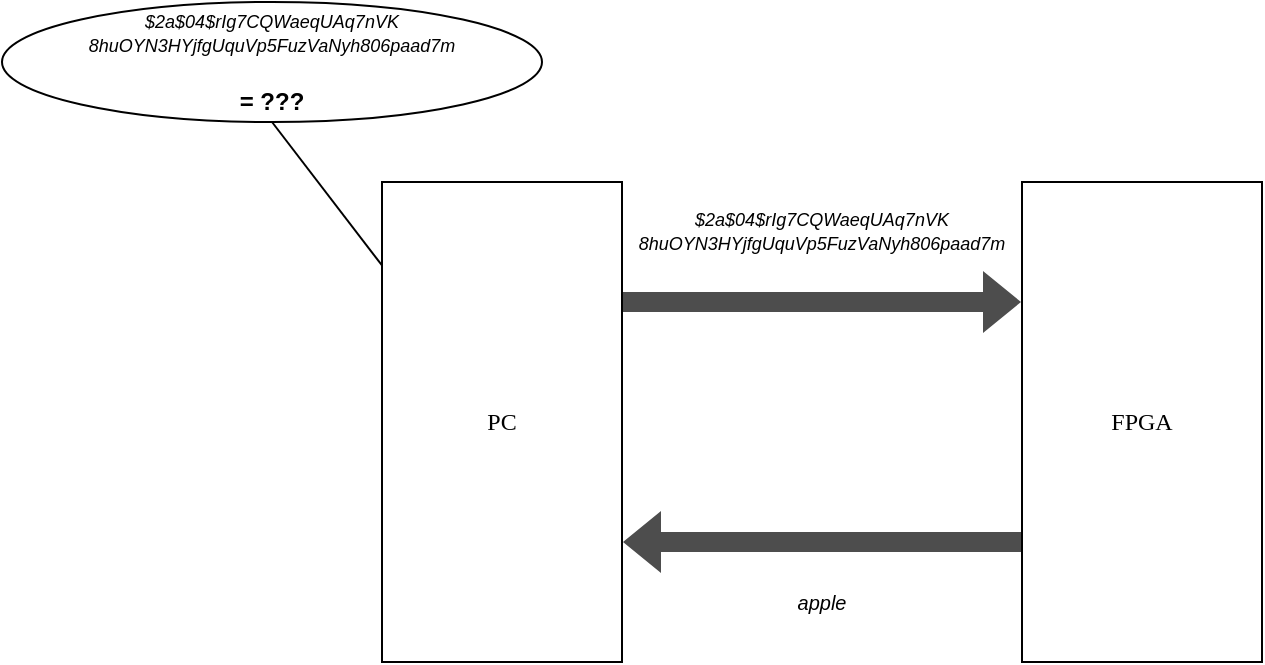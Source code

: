 <mxfile version="24.0.7" type="device" pages="10">
  <diagram name="Objectif" id="cHHuTx0iltw8Ke_J4z5l">
    <mxGraphModel dx="2074" dy="1106" grid="1" gridSize="10" guides="1" tooltips="1" connect="1" arrows="1" fold="1" page="1" pageScale="1" pageWidth="827" pageHeight="1169" math="0" shadow="0">
      <root>
        <mxCell id="0" />
        <mxCell id="1" parent="0" />
        <mxCell id="piW4FhnR2xy4q1mBg4-H-11" value="" style="ellipse;whiteSpace=wrap;html=1;fillColor=none;" parent="1" vertex="1">
          <mxGeometry x="50" y="190" width="270" height="60" as="geometry" />
        </mxCell>
        <mxCell id="piW4FhnR2xy4q1mBg4-H-1" value="&lt;font face=&quot;Lucida Console&quot;&gt;PC&lt;/font&gt;" style="rounded=0;whiteSpace=wrap;html=1;" parent="1" vertex="1">
          <mxGeometry x="240" y="280" width="120" height="240" as="geometry" />
        </mxCell>
        <mxCell id="piW4FhnR2xy4q1mBg4-H-2" value="&lt;font face=&quot;Lucida Console&quot;&gt;FPGA&lt;/font&gt;" style="rounded=0;whiteSpace=wrap;html=1;" parent="1" vertex="1">
          <mxGeometry x="560" y="280" width="120" height="240" as="geometry" />
        </mxCell>
        <mxCell id="piW4FhnR2xy4q1mBg4-H-4" value="" style="shape=flexArrow;endArrow=none;startArrow=block;html=1;rounded=0;exitX=1;exitY=0.75;exitDx=0;exitDy=0;entryX=0;entryY=0.75;entryDx=0;entryDy=0;fillColor=#4D4D4D;strokeColor=none;startFill=0;endFill=0;" parent="1" source="piW4FhnR2xy4q1mBg4-H-1" target="piW4FhnR2xy4q1mBg4-H-2" edge="1">
          <mxGeometry width="100" height="100" relative="1" as="geometry">
            <mxPoint x="360" y="480" as="sourcePoint" />
            <mxPoint x="480" y="480" as="targetPoint" />
          </mxGeometry>
        </mxCell>
        <mxCell id="piW4FhnR2xy4q1mBg4-H-5" value="" style="shape=flexArrow;endArrow=block;startArrow=none;html=1;rounded=0;exitX=1;exitY=0.25;exitDx=0;exitDy=0;entryX=0;entryY=0.25;entryDx=0;entryDy=0;fillColor=#4D4D4D;strokeColor=none;startFill=0;endFill=0;" parent="1" source="piW4FhnR2xy4q1mBg4-H-1" target="piW4FhnR2xy4q1mBg4-H-2" edge="1">
          <mxGeometry width="100" height="100" relative="1" as="geometry">
            <mxPoint x="360" y="320" as="sourcePoint" />
            <mxPoint x="480" y="320" as="targetPoint" />
          </mxGeometry>
        </mxCell>
        <mxCell id="piW4FhnR2xy4q1mBg4-H-7" value="&lt;div&gt;&lt;i style=&quot;font-size: 9px;&quot;&gt;&lt;font style=&quot;font-size: 9px;&quot;&gt;$2a$04$rIg7CQWaeqUAq7nVK&lt;/font&gt;&lt;/i&gt;&lt;/div&gt;&lt;div&gt;&lt;i style=&quot;font-size: 9px;&quot;&gt;&lt;font style=&quot;font-size: 9px;&quot;&gt;8huOYN3HYjfgUquVp5FuzVaNyh806paad7m&lt;/font&gt;&lt;/i&gt;&lt;/div&gt;&lt;i style=&quot;font-size: 9px;&quot;&gt;&lt;br&gt;&lt;/i&gt;" style="rounded=0;whiteSpace=wrap;html=1;fillColor=none;strokeColor=none;fontSize=10;" parent="1" vertex="1">
          <mxGeometry x="360" y="280" width="200" height="60" as="geometry" />
        </mxCell>
        <mxCell id="piW4FhnR2xy4q1mBg4-H-8" value="&lt;font size=&quot;1&quot;&gt;&lt;i&gt;apple&lt;/i&gt;&lt;/font&gt;" style="rounded=0;whiteSpace=wrap;html=1;fillColor=none;strokeColor=none;" parent="1" vertex="1">
          <mxGeometry x="360" y="460" width="200" height="60" as="geometry" />
        </mxCell>
        <mxCell id="piW4FhnR2xy4q1mBg4-H-9" value="&lt;div&gt;&lt;i style=&quot;font-size: 9px;&quot;&gt;&lt;font style=&quot;font-size: 9px;&quot;&gt;$2a$04$rIg7CQWaeqUAq7nVK&lt;/font&gt;&lt;/i&gt;&lt;/div&gt;&lt;div&gt;&lt;i style=&quot;font-size: 9px;&quot;&gt;&lt;font style=&quot;font-size: 9px;&quot;&gt;8huOYN3HYjfgUquVp5FuzVaNyh806paad7m&lt;/font&gt;&lt;/i&gt;&lt;/div&gt;&lt;div style=&quot;font-size: 12px;&quot;&gt;&lt;b&gt;&lt;font style=&quot;font-size: 12px;&quot;&gt;&lt;font style=&quot;font-size: 12px;&quot;&gt;&lt;br&gt;&lt;/font&gt;&lt;/font&gt;&lt;/b&gt;&lt;/div&gt;&lt;div style=&quot;font-size: 12px;&quot;&gt;&lt;b&gt;&lt;font style=&quot;font-size: 12px;&quot;&gt;&lt;font style=&quot;font-size: 12px;&quot;&gt;= ???&lt;/font&gt;&lt;i&gt;&lt;font style=&quot;font-size: 12px;&quot;&gt;&lt;br&gt;&lt;/font&gt;&lt;/i&gt;&lt;/font&gt;&lt;/b&gt;&lt;/div&gt;" style="rounded=0;whiteSpace=wrap;html=1;fillColor=none;strokeColor=none;fontSize=10;" parent="1" vertex="1">
          <mxGeometry x="50" y="190" width="270" height="60" as="geometry" />
        </mxCell>
        <mxCell id="piW4FhnR2xy4q1mBg4-H-13" value="" style="endArrow=none;html=1;rounded=0;entryX=0.5;entryY=1;entryDx=0;entryDy=0;" parent="1" source="piW4FhnR2xy4q1mBg4-H-1" target="piW4FhnR2xy4q1mBg4-H-11" edge="1">
          <mxGeometry width="50" height="50" relative="1" as="geometry">
            <mxPoint x="80" y="340" as="sourcePoint" />
            <mxPoint x="130" y="290" as="targetPoint" />
          </mxGeometry>
        </mxCell>
      </root>
    </mxGraphModel>
  </diagram>
  <diagram id="OoR1yYbzt-s2It2Eo2be" name="Objectif_V2">
    <mxGraphModel dx="2074" dy="1106" grid="1" gridSize="10" guides="1" tooltips="1" connect="1" arrows="1" fold="1" page="1" pageScale="1" pageWidth="827" pageHeight="1169" math="0" shadow="0">
      <root>
        <mxCell id="0" />
        <mxCell id="1" parent="0" />
        <mxCell id="7KUvprFZo-kKL8w_-kkN-1" value="" style="ellipse;whiteSpace=wrap;html=1;fillColor=none;" parent="1" vertex="1">
          <mxGeometry x="50" y="190" width="270" height="60" as="geometry" />
        </mxCell>
        <mxCell id="7KUvprFZo-kKL8w_-kkN-2" value="&lt;font style=&quot;font-size: 20px;&quot; face=&quot;Lucida Console&quot;&gt;PC&lt;/font&gt;" style="rounded=0;whiteSpace=wrap;html=1;fontSize=20;" parent="1" vertex="1">
          <mxGeometry x="240" y="280" width="120" height="240" as="geometry" />
        </mxCell>
        <mxCell id="7KUvprFZo-kKL8w_-kkN-3" value="&lt;font style=&quot;font-size: 20px;&quot; face=&quot;Lucida Console&quot;&gt;FPGA&lt;/font&gt;" style="rounded=0;whiteSpace=wrap;html=1;fontSize=20;" parent="1" vertex="1">
          <mxGeometry x="560" y="280" width="120" height="240" as="geometry" />
        </mxCell>
        <mxCell id="7KUvprFZo-kKL8w_-kkN-4" value="" style="shape=flexArrow;endArrow=none;startArrow=block;html=1;rounded=0;exitX=1;exitY=0.75;exitDx=0;exitDy=0;entryX=0;entryY=0.75;entryDx=0;entryDy=0;fillColor=#4D4D4D;strokeColor=none;startFill=0;endFill=0;" parent="1" source="7KUvprFZo-kKL8w_-kkN-2" target="7KUvprFZo-kKL8w_-kkN-3" edge="1">
          <mxGeometry width="100" height="100" relative="1" as="geometry">
            <mxPoint x="360" y="480" as="sourcePoint" />
            <mxPoint x="480" y="480" as="targetPoint" />
          </mxGeometry>
        </mxCell>
        <mxCell id="7KUvprFZo-kKL8w_-kkN-5" value="" style="shape=flexArrow;endArrow=block;startArrow=none;html=1;rounded=0;exitX=1;exitY=0.25;exitDx=0;exitDy=0;entryX=0;entryY=0.25;entryDx=0;entryDy=0;fillColor=#4D4D4D;strokeColor=none;startFill=0;endFill=0;" parent="1" source="7KUvprFZo-kKL8w_-kkN-2" target="7KUvprFZo-kKL8w_-kkN-3" edge="1">
          <mxGeometry width="100" height="100" relative="1" as="geometry">
            <mxPoint x="360" y="320" as="sourcePoint" />
            <mxPoint x="480" y="320" as="targetPoint" />
          </mxGeometry>
        </mxCell>
        <mxCell id="7KUvprFZo-kKL8w_-kkN-6" value="&lt;i&gt;HASH&lt;/i&gt;" style="rounded=0;whiteSpace=wrap;html=1;fillColor=none;strokeColor=none;fontSize=17;" parent="1" vertex="1">
          <mxGeometry x="360" y="280" width="200" height="60" as="geometry" />
        </mxCell>
        <mxCell id="7KUvprFZo-kKL8w_-kkN-7" value="&lt;font style=&quot;font-size: 17px;&quot;&gt;&lt;i style=&quot;font-size: 17px;&quot;&gt;PASSWORD&lt;/i&gt;&lt;/font&gt;" style="rounded=0;whiteSpace=wrap;html=1;fillColor=none;strokeColor=none;fontSize=17;" parent="1" vertex="1">
          <mxGeometry x="360" y="460" width="200" height="60" as="geometry" />
        </mxCell>
        <mxCell id="7KUvprFZo-kKL8w_-kkN-8" value="&lt;div style=&quot;font-size: 12px;&quot;&gt;&lt;font style=&quot;font-size: 12px;&quot;&gt;&lt;span style=&quot;font-size: 12px; font-style: normal;&quot;&gt;HASH = ??&lt;/span&gt;&lt;/font&gt;&lt;/div&gt;" style="rounded=0;whiteSpace=wrap;html=1;fillColor=none;strokeColor=none;fontSize=12;fontStyle=3" parent="1" vertex="1">
          <mxGeometry x="50" y="190" width="270" height="60" as="geometry" />
        </mxCell>
        <mxCell id="7KUvprFZo-kKL8w_-kkN-9" value="" style="endArrow=none;html=1;rounded=0;entryX=0.5;entryY=1;entryDx=0;entryDy=0;" parent="1" source="7KUvprFZo-kKL8w_-kkN-2" target="7KUvprFZo-kKL8w_-kkN-1" edge="1">
          <mxGeometry width="50" height="50" relative="1" as="geometry">
            <mxPoint x="80" y="340" as="sourcePoint" />
            <mxPoint x="130" y="290" as="targetPoint" />
          </mxGeometry>
        </mxCell>
        <mxCell id="7KUvprFZo-kKL8w_-kkN-11" value="" style="ellipse;whiteSpace=wrap;html=1;fillColor=none;direction=east;" parent="1" vertex="1">
          <mxGeometry x="600" y="190" width="270" height="60" as="geometry" />
        </mxCell>
        <mxCell id="7KUvprFZo-kKL8w_-kkN-12" value="&lt;div style=&quot;font-size: 12px;&quot;&gt;&lt;font style=&quot;font-size: 12px;&quot;&gt;&lt;span style=&quot;font-size: 12px; font-style: normal;&quot;&gt;aaaa =&amp;nbsp;&lt;/span&gt;&lt;/font&gt;&lt;/div&gt;&lt;div style=&quot;font-size: 12px;&quot;&gt;&lt;font style=&quot;font-size: 12px; font-style: normal;&quot;&gt;aaab =&amp;nbsp;&lt;span style=&quot;font-size: 12px;&quot;&gt;&lt;br style=&quot;font-size: 12px;&quot;&gt;&lt;/span&gt;&lt;/font&gt;&lt;/div&gt;&lt;div style=&quot;font-size: 12px;&quot;&gt;&lt;span style=&quot;background-color: initial; font-style: normal;&quot;&gt;...&lt;/span&gt;&lt;/div&gt;&lt;div style=&quot;font-size: 12px;&quot;&gt;&lt;span style=&quot;background-color: initial; font-style: normal;&quot;&gt;abcd =&amp;nbsp;&lt;/span&gt;&lt;br&gt;&lt;/div&gt;" style="rounded=0;whiteSpace=wrap;html=1;fillColor=none;strokeColor=none;fontSize=12;fontStyle=3;direction=east;" parent="1" vertex="1">
          <mxGeometry x="600" y="190" width="270" height="60" as="geometry" />
        </mxCell>
        <mxCell id="7KUvprFZo-kKL8w_-kkN-13" value="" style="endArrow=none;html=1;rounded=0;entryX=0.5;entryY=1;entryDx=0;entryDy=0;exitX=0.5;exitY=1;exitDx=0;exitDy=0;" parent="1" target="7KUvprFZo-kKL8w_-kkN-11" edge="1">
          <mxGeometry width="50" height="50" relative="1" as="geometry">
            <mxPoint x="680" y="322" as="sourcePoint" />
            <mxPoint x="790" y="290" as="targetPoint" />
          </mxGeometry>
        </mxCell>
        <mxCell id="7KUvprFZo-kKL8w_-kkN-18" value="" style="group" parent="1" vertex="1" connectable="0">
          <mxGeometry x="758.5" y="194" width="10" height="10" as="geometry" />
        </mxCell>
        <mxCell id="7KUvprFZo-kKL8w_-kkN-19" value="" style="endArrow=none;html=1;rounded=0;fillColor=#f8cecc;strokeColor=#b85450;" parent="7KUvprFZo-kKL8w_-kkN-18" edge="1">
          <mxGeometry width="50" height="50" relative="1" as="geometry">
            <mxPoint y="10" as="sourcePoint" />
            <mxPoint x="10" as="targetPoint" />
            <Array as="points" />
          </mxGeometry>
        </mxCell>
        <mxCell id="7KUvprFZo-kKL8w_-kkN-20" value="" style="endArrow=none;html=1;rounded=0;fillColor=#f8cecc;strokeColor=#b85450;" parent="7KUvprFZo-kKL8w_-kkN-18" edge="1">
          <mxGeometry width="50" height="50" relative="1" as="geometry">
            <mxPoint x="10" y="10" as="sourcePoint" />
            <mxPoint as="targetPoint" />
            <Array as="points" />
          </mxGeometry>
        </mxCell>
        <mxCell id="7KUvprFZo-kKL8w_-kkN-21" value="" style="group" parent="1" vertex="1" connectable="0">
          <mxGeometry x="758.5" y="207" width="10" height="10" as="geometry" />
        </mxCell>
        <mxCell id="7KUvprFZo-kKL8w_-kkN-22" value="" style="endArrow=none;html=1;rounded=0;fillColor=#f8cecc;strokeColor=#b85450;" parent="7KUvprFZo-kKL8w_-kkN-21" edge="1">
          <mxGeometry width="50" height="50" relative="1" as="geometry">
            <mxPoint y="10" as="sourcePoint" />
            <mxPoint x="10" as="targetPoint" />
            <Array as="points" />
          </mxGeometry>
        </mxCell>
        <mxCell id="7KUvprFZo-kKL8w_-kkN-23" value="" style="endArrow=none;html=1;rounded=0;fillColor=#f8cecc;strokeColor=#b85450;" parent="7KUvprFZo-kKL8w_-kkN-21" edge="1">
          <mxGeometry width="50" height="50" relative="1" as="geometry">
            <mxPoint x="10" y="10" as="sourcePoint" />
            <mxPoint as="targetPoint" />
            <Array as="points" />
          </mxGeometry>
        </mxCell>
        <mxCell id="7KUvprFZo-kKL8w_-kkN-27" value="" style="ellipse;whiteSpace=wrap;html=1;aspect=fixed;fillColor=none;strokeColor=#82b366;" parent="1" vertex="1">
          <mxGeometry x="758.5" y="236" width="10" height="10" as="geometry" />
        </mxCell>
        <mxCell id="7KUvprFZo-kKL8w_-kkN-28" value="" style="shape=image;html=1;verticalAlign=top;verticalLabelPosition=bottom;labelBackgroundColor=#ffffff;imageAspect=0;aspect=fixed;image=https://cdn2.iconfinder.com/data/icons/navigation-set-arrows-part-two/32/Double_Loop-128.png" parent="1" vertex="1">
          <mxGeometry x="660" y="205" width="30" height="30" as="geometry" />
        </mxCell>
      </root>
    </mxGraphModel>
  </diagram>
  <diagram id="NGEhBd9mjDB4yOnZ3dHT" name="Bcrypt">
    <mxGraphModel dx="2074" dy="1106" grid="1" gridSize="10" guides="1" tooltips="1" connect="1" arrows="1" fold="1" page="1" pageScale="1" pageWidth="827" pageHeight="1169" math="0" shadow="0">
      <root>
        <mxCell id="0" />
        <mxCell id="1" parent="0" />
        <mxCell id="7OzHNXmtqQwDGrS-Jiof-1" value="&lt;font face=&quot;Lucida Console&quot; style=&quot;font-size: 12px;&quot;&gt;Password &lt;/font&gt;" style="rounded=0;whiteSpace=wrap;html=1;fontSize=12;" parent="1" vertex="1">
          <mxGeometry x="320" y="240" width="80" height="40" as="geometry" />
        </mxCell>
        <mxCell id="oUW8nrqb9OoPMn3lnsjy-4" style="edgeStyle=orthogonalEdgeStyle;rounded=0;orthogonalLoop=1;jettySize=auto;html=1;entryX=0.5;entryY=0;entryDx=0;entryDy=0;" parent="1" source="lWD3wyg_1W1SI-C0EvGL-1" target="lWD3wyg_1W1SI-C0EvGL-2" edge="1">
          <mxGeometry relative="1" as="geometry" />
        </mxCell>
        <mxCell id="lWD3wyg_1W1SI-C0EvGL-1" value="Salt" style="rounded=0;whiteSpace=wrap;html=1;fontFamily=Lucida Console;fontSize=12;" parent="1" vertex="1">
          <mxGeometry x="440" y="240" width="80" height="40" as="geometry" />
        </mxCell>
        <mxCell id="rE2yfxdPLesq-Ydj0noM-4" style="edgeStyle=orthogonalEdgeStyle;rounded=0;orthogonalLoop=1;jettySize=auto;html=1;entryX=0.5;entryY=0;entryDx=0;entryDy=0;" parent="1" source="lWD3wyg_1W1SI-C0EvGL-2" target="rE2yfxdPLesq-Ydj0noM-3" edge="1">
          <mxGeometry relative="1" as="geometry" />
        </mxCell>
        <mxCell id="lWD3wyg_1W1SI-C0EvGL-2" value="&lt;div style=&quot;font-size: 12px;&quot;&gt;Expensive Key Setup Algorithm&lt;/div&gt;" style="rounded=0;whiteSpace=wrap;html=1;fontFamily=Lucida Console;fontSize=12;fillColor=#f8cecc;strokeColor=#b85450;" parent="1" vertex="1">
          <mxGeometry x="320" y="320" width="320" height="40" as="geometry" />
        </mxCell>
        <mxCell id="rE2yfxdPLesq-Ydj0noM-6" style="edgeStyle=orthogonalEdgeStyle;rounded=0;orthogonalLoop=1;jettySize=auto;html=1;entryX=0.5;entryY=0;entryDx=0;entryDy=0;" parent="1" source="rE2yfxdPLesq-Ydj0noM-3" target="rE2yfxdPLesq-Ydj0noM-5" edge="1">
          <mxGeometry relative="1" as="geometry" />
        </mxCell>
        <mxCell id="rE2yfxdPLesq-Ydj0noM-3" value="&lt;div&gt;Encryption Keys&lt;/div&gt;&lt;div&gt;(sboxes &amp;amp; subkeys)&lt;br&gt;&lt;/div&gt;" style="rounded=0;whiteSpace=wrap;html=1;fontFamily=Lucida Console;fontSize=12;" parent="1" vertex="1">
          <mxGeometry x="320" y="400" width="320" height="40" as="geometry" />
        </mxCell>
        <mxCell id="rE2yfxdPLesq-Ydj0noM-16" style="edgeStyle=orthogonalEdgeStyle;rounded=0;orthogonalLoop=1;jettySize=auto;html=1;entryX=0.5;entryY=0;entryDx=0;entryDy=0;" parent="1" source="rE2yfxdPLesq-Ydj0noM-5" target="rE2yfxdPLesq-Ydj0noM-15" edge="1">
          <mxGeometry relative="1" as="geometry" />
        </mxCell>
        <mxCell id="rE2yfxdPLesq-Ydj0noM-5" value="&lt;div style=&quot;font-size: 12px;&quot;&gt;Blowfish Encryption&lt;/div&gt;&lt;div style=&quot;font-size: 12px;&quot;&gt;(64 times)&lt;br style=&quot;font-size: 12px;&quot;&gt;&lt;/div&gt;" style="rounded=0;whiteSpace=wrap;html=1;fontFamily=Lucida Console;fontSize=12;" parent="1" vertex="1">
          <mxGeometry x="320" y="480" width="320" height="40" as="geometry" />
        </mxCell>
        <mxCell id="rE2yfxdPLesq-Ydj0noM-12" style="edgeStyle=orthogonalEdgeStyle;rounded=0;orthogonalLoop=1;jettySize=auto;html=1;entryX=0;entryY=0.5;entryDx=0;entryDy=0;dashed=1;" parent="1" source="rE2yfxdPLesq-Ydj0noM-10" target="lWD3wyg_1W1SI-C0EvGL-2" edge="1">
          <mxGeometry relative="1" as="geometry" />
        </mxCell>
        <mxCell id="rE2yfxdPLesq-Ydj0noM-10" value="Iterations = 2&lt;sup style=&quot;font-size: 12px;&quot;&gt;cost&lt;/sup&gt;" style="rounded=0;whiteSpace=wrap;html=1;fontFamily=Lucida Console;fontSize=12;dashed=1;" parent="1" vertex="1">
          <mxGeometry y="320" width="280" height="40" as="geometry" />
        </mxCell>
        <mxCell id="rE2yfxdPLesq-Ydj0noM-14" style="edgeStyle=orthogonalEdgeStyle;rounded=0;orthogonalLoop=1;jettySize=auto;html=1;entryX=0;entryY=0.5;entryDx=0;entryDy=0;" parent="1" source="rE2yfxdPLesq-Ydj0noM-13" target="rE2yfxdPLesq-Ydj0noM-5" edge="1">
          <mxGeometry relative="1" as="geometry" />
        </mxCell>
        <mxCell id="rE2yfxdPLesq-Ydj0noM-13" value="Plain Text : &quot;OrpheanBeholderScryDoubt&quot;" style="rounded=0;whiteSpace=wrap;html=1;fontFamily=Lucida Console;fontSize=12;" parent="1" vertex="1">
          <mxGeometry y="480" width="280" height="40" as="geometry" />
        </mxCell>
        <mxCell id="rE2yfxdPLesq-Ydj0noM-15" value="Hash" style="rounded=0;whiteSpace=wrap;html=1;fontFamily=Lucida Console;fontSize=12;" parent="1" vertex="1">
          <mxGeometry x="320" y="560" width="320" height="40" as="geometry" />
        </mxCell>
        <mxCell id="oUW8nrqb9OoPMn3lnsjy-1" value="Cost" style="rounded=0;whiteSpace=wrap;html=1;fontFamily=Lucida Console;fontSize=12;" parent="1" vertex="1">
          <mxGeometry x="560" y="240" width="80" height="40" as="geometry" />
        </mxCell>
        <mxCell id="oUW8nrqb9OoPMn3lnsjy-3" style="edgeStyle=orthogonalEdgeStyle;rounded=0;orthogonalLoop=1;jettySize=auto;html=1;entryX=0.125;entryY=0;entryDx=0;entryDy=0;entryPerimeter=0;" parent="1" source="7OzHNXmtqQwDGrS-Jiof-1" target="lWD3wyg_1W1SI-C0EvGL-2" edge="1">
          <mxGeometry relative="1" as="geometry" />
        </mxCell>
        <mxCell id="oUW8nrqb9OoPMn3lnsjy-5" style="edgeStyle=orthogonalEdgeStyle;rounded=0;orthogonalLoop=1;jettySize=auto;html=1;entryX=0.875;entryY=-0.017;entryDx=0;entryDy=0;entryPerimeter=0;" parent="1" source="oUW8nrqb9OoPMn3lnsjy-1" target="lWD3wyg_1W1SI-C0EvGL-2" edge="1">
          <mxGeometry relative="1" as="geometry" />
        </mxCell>
      </root>
    </mxGraphModel>
  </diagram>
  <diagram id="GOnYsGJ-jBV4W0J2-pCD" name="bcrypt_format">
    <mxGraphModel dx="2074" dy="1106" grid="1" gridSize="10" guides="1" tooltips="1" connect="1" arrows="1" fold="1" page="1" pageScale="1" pageWidth="827" pageHeight="1169" math="0" shadow="0">
      <root>
        <mxCell id="0" />
        <mxCell id="1" parent="0" />
        <mxCell id="vycA8YYxnX8viC2Udwzi-2" value="&lt;div style=&quot;font-size: 12px;&quot;&gt;&lt;i style=&quot;font-size: 12px;&quot;&gt;&lt;font style=&quot;font-size: 12px;&quot;&gt;$&lt;font color=&quot;#00cc00&quot;&gt;2a&lt;/font&gt;$&lt;font color=&quot;#ff3333&quot;&gt;04&lt;/font&gt;$&lt;font color=&quot;#3333ff&quot;&gt;rIg7CQWaeqUAq7nVK8huOY&lt;/font&gt;&lt;font color=&quot;#b5739d&quot;&gt;N3HYjfgUquVp5FuzVaNyh806paad7m&lt;/font&gt;&lt;/font&gt;&lt;/i&gt;&lt;/div&gt;" style="rounded=0;whiteSpace=wrap;html=1;fontSize=12;strokeColor=none;fillColor=none;" parent="1" vertex="1">
          <mxGeometry x="160" y="280" width="440" height="20" as="geometry" />
        </mxCell>
        <mxCell id="vycA8YYxnX8viC2Udwzi-3" value="" style="endArrow=none;html=1;rounded=0;strokeColor=#00CC00;exitX=0;exitY=0.5;exitDx=0;exitDy=0;" parent="1" source="vycA8YYxnX8viC2Udwzi-5" edge="1">
          <mxGeometry width="50" height="50" relative="1" as="geometry">
            <mxPoint x="180" y="440" as="sourcePoint" />
            <mxPoint x="180" y="300" as="targetPoint" />
            <Array as="points">
              <mxPoint x="180" y="480" />
            </Array>
          </mxGeometry>
        </mxCell>
        <mxCell id="vycA8YYxnX8viC2Udwzi-5" value="Algorithm version" style="rounded=0;whiteSpace=wrap;html=1;fillColor=#d5e8d4;strokeColor=#82b366;" parent="1" vertex="1">
          <mxGeometry x="500" y="470" width="120" height="20" as="geometry" />
        </mxCell>
        <mxCell id="vycA8YYxnX8viC2Udwzi-6" value="" style="endArrow=none;html=1;rounded=0;strokeColor=#FF3333;fillColor=#f8cecc;exitX=0;exitY=0.5;exitDx=0;exitDy=0;" parent="1" source="vycA8YYxnX8viC2Udwzi-12" edge="1">
          <mxGeometry width="50" height="50" relative="1" as="geometry">
            <mxPoint x="200" y="400" as="sourcePoint" />
            <mxPoint x="200" y="300" as="targetPoint" />
            <Array as="points">
              <mxPoint x="200" y="440" />
            </Array>
          </mxGeometry>
        </mxCell>
        <mxCell id="vycA8YYxnX8viC2Udwzi-8" value="" style="endArrow=none;html=1;rounded=0;strokeColor=#3333FF;exitX=0;exitY=0.5;exitDx=0;exitDy=0;" parent="1" source="vycA8YYxnX8viC2Udwzi-13" edge="1">
          <mxGeometry width="50" height="50" relative="1" as="geometry">
            <mxPoint x="300" y="360" as="sourcePoint" />
            <mxPoint x="300" y="300" as="targetPoint" />
            <Array as="points">
              <mxPoint x="300" y="400" />
            </Array>
          </mxGeometry>
        </mxCell>
        <mxCell id="vycA8YYxnX8viC2Udwzi-9" value="" style="endArrow=none;html=1;rounded=0;strokeColor=#B5739D;exitX=0;exitY=0.5;exitDx=0;exitDy=0;" parent="1" source="vycA8YYxnX8viC2Udwzi-14" edge="1">
          <mxGeometry width="50" height="50" relative="1" as="geometry">
            <mxPoint x="480" y="320" as="sourcePoint" />
            <mxPoint x="480" y="300" as="targetPoint" />
            <Array as="points">
              <mxPoint x="480" y="360" />
            </Array>
          </mxGeometry>
        </mxCell>
        <mxCell id="vycA8YYxnX8viC2Udwzi-12" value="Cost" style="rounded=0;whiteSpace=wrap;html=1;fillColor=#f8cecc;strokeColor=#b85450;" parent="1" vertex="1">
          <mxGeometry x="500" y="430" width="120" height="20" as="geometry" />
        </mxCell>
        <mxCell id="vycA8YYxnX8viC2Udwzi-13" value="Salt" style="rounded=0;whiteSpace=wrap;html=1;fillColor=#dae8fc;strokeColor=#6c8ebf;" parent="1" vertex="1">
          <mxGeometry x="500" y="390" width="120" height="20" as="geometry" />
        </mxCell>
        <mxCell id="vycA8YYxnX8viC2Udwzi-14" value="Hash" style="rounded=0;whiteSpace=wrap;html=1;fillColor=#e1d5e7;strokeColor=#9673a6;" parent="1" vertex="1">
          <mxGeometry x="500" y="350" width="120" height="20" as="geometry" />
        </mxCell>
      </root>
    </mxGraphModel>
  </diagram>
  <diagram name="general" id="EoPN_qGu2D-uA7KQwEtC">
    <mxGraphModel dx="2074" dy="1106" grid="1" gridSize="10" guides="1" tooltips="1" connect="1" arrows="1" fold="1" page="1" pageScale="1" pageWidth="827" pageHeight="1169" math="0" shadow="0">
      <root>
        <mxCell id="f282KYUwsONEyp5T160i-0" />
        <mxCell id="f282KYUwsONEyp5T160i-1" parent="f282KYUwsONEyp5T160i-0" />
        <mxCell id="f282KYUwsONEyp5T160i-2" value="" style="rounded=0;whiteSpace=wrap;html=1;" parent="f282KYUwsONEyp5T160i-1" vertex="1">
          <mxGeometry x="120" y="280" width="566" height="380" as="geometry" />
        </mxCell>
        <mxCell id="f282KYUwsONEyp5T160i-3" value="" style="rounded=0;whiteSpace=wrap;html=1;dashed=1;" parent="f282KYUwsONEyp5T160i-1" vertex="1">
          <mxGeometry x="136" y="340" width="530" height="310" as="geometry" />
        </mxCell>
        <mxCell id="f282KYUwsONEyp5T160i-4" value="" style="rounded=0;whiteSpace=wrap;html=1;" parent="f282KYUwsONEyp5T160i-1" vertex="1">
          <mxGeometry x="146" y="350" width="250" height="140" as="geometry" />
        </mxCell>
        <mxCell id="f282KYUwsONEyp5T160i-17" value="&lt;b&gt;BCRYPT CRACKER&lt;br&gt;&lt;/b&gt;" style="rounded=0;whiteSpace=wrap;html=1;fillColor=none;strokeColor=none;" parent="f282KYUwsONEyp5T160i-1" vertex="1">
          <mxGeometry x="120" y="280" width="566" height="60" as="geometry" />
        </mxCell>
        <mxCell id="3zUT5D6K5s0Ej4soHmZb-1" value="" style="rounded=0;whiteSpace=wrap;html=1;fillColor=#f5f5f5;fontColor=#333333;strokeColor=#666666;" parent="f282KYUwsONEyp5T160i-1" vertex="1">
          <mxGeometry x="156" y="360" width="130" height="120" as="geometry" />
        </mxCell>
        <mxCell id="3zUT5D6K5s0Ej4soHmZb-2" value="&lt;div&gt;&lt;b&gt;BCRYPT CORE 0&lt;br&gt;&lt;/b&gt;&lt;/div&gt;" style="rounded=0;whiteSpace=wrap;html=1;" parent="f282KYUwsONEyp5T160i-1" vertex="1">
          <mxGeometry x="166" y="375" width="50" height="40" as="geometry" />
        </mxCell>
        <mxCell id="3zUT5D6K5s0Ej4soHmZb-3" value="&lt;div&gt;&lt;b&gt;BCRYPT CORE 1&lt;br&gt;&lt;/b&gt;&lt;/div&gt;" style="rounded=0;whiteSpace=wrap;html=1;" parent="f282KYUwsONEyp5T160i-1" vertex="1">
          <mxGeometry x="226" y="375" width="50" height="40" as="geometry" />
        </mxCell>
        <mxCell id="3zUT5D6K5s0Ej4soHmZb-4" value="&lt;div&gt;&lt;b&gt;BCRYPT CORE 2&lt;br&gt;&lt;/b&gt;&lt;/div&gt;" style="rounded=0;whiteSpace=wrap;html=1;" parent="f282KYUwsONEyp5T160i-1" vertex="1">
          <mxGeometry x="166" y="430" width="50" height="40" as="geometry" />
        </mxCell>
        <mxCell id="3zUT5D6K5s0Ej4soHmZb-5" value="&lt;div&gt;&lt;b&gt;BCRYPT CORE 3&lt;br&gt;&lt;/b&gt;&lt;/div&gt;" style="rounded=0;whiteSpace=wrap;html=1;" parent="f282KYUwsONEyp5T160i-1" vertex="1">
          <mxGeometry x="226" y="430" width="50" height="40" as="geometry" />
        </mxCell>
        <mxCell id="3zUT5D6K5s0Ej4soHmZb-6" value="PASSWORD GENERATOR" style="rounded=0;whiteSpace=wrap;html=1;" parent="f282KYUwsONEyp5T160i-1" vertex="1">
          <mxGeometry x="296" y="360" width="90" height="120" as="geometry" />
        </mxCell>
        <mxCell id="3zUT5D6K5s0Ej4soHmZb-7" value="BCRYPT QUADCORE 1" style="rounded=0;whiteSpace=wrap;html=1;" parent="f282KYUwsONEyp5T160i-1" vertex="1">
          <mxGeometry x="406" y="350" width="250" height="140" as="geometry" />
        </mxCell>
        <mxCell id="3zUT5D6K5s0Ej4soHmZb-8" value="BCRYPT QUADCORE 2" style="rounded=0;whiteSpace=wrap;html=1;" parent="f282KYUwsONEyp5T160i-1" vertex="1">
          <mxGeometry x="146" y="500" width="250" height="140" as="geometry" />
        </mxCell>
        <mxCell id="3zUT5D6K5s0Ej4soHmZb-9" value="BCRYPT QUADCORE N" style="rounded=0;whiteSpace=wrap;html=1;" parent="f282KYUwsONEyp5T160i-1" vertex="1">
          <mxGeometry x="406" y="500" width="250" height="140" as="geometry" />
        </mxCell>
        <mxCell id="DsYq3yNRj5X4hkJgDs0s-0" value="" style="shape=flexArrow;endArrow=classic;html=1;rounded=0;strokeWidth=2;fillColor=#4D4D4D;strokeColor=none;entryX=0;entryY=0.25;entryDx=0;entryDy=0;" parent="f282KYUwsONEyp5T160i-1" target="f282KYUwsONEyp5T160i-2" edge="1">
          <mxGeometry width="50" height="50" relative="1" as="geometry">
            <mxPoint y="375" as="sourcePoint" />
            <mxPoint x="120" y="410" as="targetPoint" />
          </mxGeometry>
        </mxCell>
        <mxCell id="DsYq3yNRj5X4hkJgDs0s-1" value="&lt;b&gt;SALT&lt;/b&gt;" style="rounded=0;whiteSpace=wrap;html=1;fillColor=none;strokeColor=none;" parent="f282KYUwsONEyp5T160i-1" vertex="1">
          <mxGeometry y="340" width="120" height="30" as="geometry" />
        </mxCell>
        <mxCell id="DsYq3yNRj5X4hkJgDs0s-3" value="" style="shape=flexArrow;endArrow=classic;html=1;rounded=0;strokeWidth=2;fillColor=#4D4D4D;strokeColor=none;entryX=0;entryY=0.75;entryDx=0;entryDy=0;" parent="f282KYUwsONEyp5T160i-1" target="f282KYUwsONEyp5T160i-2" edge="1">
          <mxGeometry width="50" height="50" relative="1" as="geometry">
            <mxPoint y="565" as="sourcePoint" />
            <mxPoint x="70" y="602" as="targetPoint" />
          </mxGeometry>
        </mxCell>
        <mxCell id="DsYq3yNRj5X4hkJgDs0s-4" value="&lt;b&gt;HASH&lt;/b&gt;" style="rounded=0;whiteSpace=wrap;html=1;fillColor=none;strokeColor=none;" parent="f282KYUwsONEyp5T160i-1" vertex="1">
          <mxGeometry y="530" width="120" height="30" as="geometry" />
        </mxCell>
        <mxCell id="DsYq3yNRj5X4hkJgDs0s-5" value="" style="shape=flexArrow;endArrow=classic;html=1;rounded=0;strokeWidth=2;fillColor=#4D4D4D;strokeColor=none;exitX=1;exitY=0.5;exitDx=0;exitDy=0;" parent="f282KYUwsONEyp5T160i-1" source="f282KYUwsONEyp5T160i-2" edge="1">
          <mxGeometry width="50" height="50" relative="1" as="geometry">
            <mxPoint x="730" y="469.43" as="sourcePoint" />
            <mxPoint x="800" y="470" as="targetPoint" />
          </mxGeometry>
        </mxCell>
        <mxCell id="DsYq3yNRj5X4hkJgDs0s-6" value="&lt;b&gt;PASSWORD&lt;/b&gt;" style="rounded=0;whiteSpace=wrap;html=1;fillColor=none;strokeColor=none;" parent="f282KYUwsONEyp5T160i-1" vertex="1">
          <mxGeometry x="686" y="435" width="104" height="30" as="geometry" />
        </mxCell>
      </root>
    </mxGraphModel>
  </diagram>
  <diagram id="xOy5UOQx7pCbQQZ6mrzG" name="Implementation_general">
    <mxGraphModel dx="2074" dy="1106" grid="1" gridSize="10" guides="1" tooltips="1" connect="1" arrows="1" fold="1" page="1" pageScale="1" pageWidth="827" pageHeight="1169" math="0" shadow="0">
      <root>
        <mxCell id="0" />
        <mxCell id="1" parent="0" />
        <mxCell id="6OxGEIxaYT_ECrxl1q-r-22" value="" style="rounded=0;whiteSpace=wrap;html=1;" parent="1" vertex="1">
          <mxGeometry x="80" y="280" width="680" height="360" as="geometry" />
        </mxCell>
        <mxCell id="6OxGEIxaYT_ECrxl1q-r-23" value="" style="rounded=0;whiteSpace=wrap;html=1;dashed=1;" parent="1" vertex="1">
          <mxGeometry x="350" y="360" width="290" height="210" as="geometry" />
        </mxCell>
        <mxCell id="6OxGEIxaYT_ECrxl1q-r-24" value="&lt;div&gt;&lt;b&gt;BCRYPT QUADCORE&lt;/b&gt;&lt;/div&gt;&lt;div&gt;&lt;b&gt;0&lt;br&gt;&lt;/b&gt;&lt;/div&gt;" style="rounded=0;whiteSpace=wrap;html=1;" parent="1" vertex="1">
          <mxGeometry x="370" y="380" width="120" height="80" as="geometry" />
        </mxCell>
        <mxCell id="6OxGEIxaYT_ECrxl1q-r-25" value="&lt;div&gt;&lt;b&gt;BCRYPT QUADCORE&lt;/b&gt;&lt;/div&gt;&lt;div&gt;&lt;b&gt;1&lt;br&gt;&lt;/b&gt;&lt;/div&gt;" style="rounded=0;whiteSpace=wrap;html=1;" parent="1" vertex="1">
          <mxGeometry x="500" y="380" width="120" height="80" as="geometry" />
        </mxCell>
        <mxCell id="6OxGEIxaYT_ECrxl1q-r-26" value="&lt;div&gt;&lt;b&gt;BCRYPT QUADCORE&lt;/b&gt;&lt;/div&gt;&lt;div&gt;&lt;b&gt;2&lt;br&gt;&lt;/b&gt;&lt;/div&gt;" style="rounded=0;whiteSpace=wrap;html=1;" parent="1" vertex="1">
          <mxGeometry x="370" y="470" width="120" height="80" as="geometry" />
        </mxCell>
        <mxCell id="6OxGEIxaYT_ECrxl1q-r-27" value="&lt;div&gt;&lt;b&gt;BCRYPT QUADCORE&lt;/b&gt;&lt;/div&gt;&lt;div&gt;&lt;b&gt;N&lt;br&gt;&lt;/b&gt;&lt;/div&gt;" style="rounded=0;whiteSpace=wrap;html=1;" parent="1" vertex="1">
          <mxGeometry x="500" y="470" width="120" height="80" as="geometry" />
        </mxCell>
        <mxCell id="6OxGEIxaYT_ECrxl1q-r-29" value="&lt;div&gt;&lt;b&gt;2x BRAM&lt;/b&gt;&lt;/div&gt;&lt;div&gt;sbox&lt;/div&gt;&lt;div&gt;&lt;i&gt;16kb&lt;b&gt;&lt;br&gt;&lt;/b&gt;&lt;/i&gt;&lt;/div&gt;" style="rounded=0;whiteSpace=wrap;html=1;" parent="1" vertex="1">
          <mxGeometry x="110" y="520" width="160" height="50" as="geometry" />
        </mxCell>
        <mxCell id="6OxGEIxaYT_ECrxl1q-r-33" value="" style="shape=flexArrow;endArrow=classic;html=1;rounded=0;exitX=1;exitY=0.5;exitDx=0;exitDy=0;entryX=0;entryY=0.5;entryDx=0;entryDy=0;strokeWidth=2;fillColor=#4D4D4D;strokeColor=none;" parent="1" edge="1">
          <mxGeometry width="50" height="50" relative="1" as="geometry">
            <mxPoint x="640" y="464.5" as="sourcePoint" />
            <mxPoint x="760" y="465" as="targetPoint" />
          </mxGeometry>
        </mxCell>
        <mxCell id="6OxGEIxaYT_ECrxl1q-r-34" value="&lt;b&gt;PASSWORD&lt;/b&gt;" style="rounded=0;whiteSpace=wrap;html=1;fillColor=none;strokeColor=none;" parent="1" vertex="1">
          <mxGeometry x="640" y="380" width="120" height="60" as="geometry" />
        </mxCell>
        <mxCell id="6OxGEIxaYT_ECrxl1q-r-36" value="" style="shape=flexArrow;endArrow=classic;html=1;rounded=0;entryX=0;entryY=0.25;entryDx=0;entryDy=0;strokeWidth=2;fillColor=#4D4D4D;strokeColor=none;" parent="1" target="6OxGEIxaYT_ECrxl1q-r-23" edge="1">
          <mxGeometry width="50" height="50" relative="1" as="geometry">
            <mxPoint x="10" y="410" as="sourcePoint" />
            <mxPoint x="80" y="384.0" as="targetPoint" />
          </mxGeometry>
        </mxCell>
        <mxCell id="6OxGEIxaYT_ECrxl1q-r-37" value="&lt;b&gt;SALT&lt;/b&gt;" style="rounded=0;whiteSpace=wrap;html=1;fillColor=none;strokeColor=none;" parent="1" vertex="1">
          <mxGeometry x="10" y="380" width="70" height="30" as="geometry" />
        </mxCell>
        <mxCell id="6OxGEIxaYT_ECrxl1q-r-38" value="" style="shape=flexArrow;endArrow=classic;html=1;rounded=0;entryX=0;entryY=0.5;entryDx=0;entryDy=0;strokeWidth=2;fillColor=#4D4D4D;strokeColor=none;" parent="1" target="6OxGEIxaYT_ECrxl1q-r-23" edge="1">
          <mxGeometry width="50" height="50" relative="1" as="geometry">
            <mxPoint x="10" y="464" as="sourcePoint" />
            <mxPoint x="80" y="464" as="targetPoint" />
          </mxGeometry>
        </mxCell>
        <mxCell id="6OxGEIxaYT_ECrxl1q-r-39" value="&lt;b&gt;HASH&lt;/b&gt;" style="rounded=0;whiteSpace=wrap;html=1;fillColor=none;strokeColor=none;" parent="1" vertex="1">
          <mxGeometry x="10" y="430" width="70" height="40" as="geometry" />
        </mxCell>
        <mxCell id="6OxGEIxaYT_ECrxl1q-r-40" value="" style="shape=flexArrow;endArrow=classic;html=1;rounded=0;entryX=0;entryY=0.5;entryDx=0;entryDy=0;strokeWidth=2;fillColor=#4D4D4D;strokeColor=none;" parent="1" edge="1">
          <mxGeometry width="50" height="50" relative="1" as="geometry">
            <mxPoint x="10" y="549" as="sourcePoint" />
            <mxPoint x="80" y="549" as="targetPoint" />
          </mxGeometry>
        </mxCell>
        <mxCell id="6OxGEIxaYT_ECrxl1q-r-41" value="&lt;b&gt;CLK, RST&lt;br&gt;&lt;/b&gt;" style="rounded=0;whiteSpace=wrap;html=1;fillColor=none;strokeColor=none;" parent="1" vertex="1">
          <mxGeometry x="10" y="500" width="70" height="50" as="geometry" />
        </mxCell>
        <mxCell id="6OxGEIxaYT_ECrxl1q-r-42" value="&lt;b&gt;BCRYPT CRACKER&lt;br&gt;&lt;/b&gt;" style="rounded=0;whiteSpace=wrap;html=1;fillColor=none;strokeColor=none;" parent="1" vertex="1">
          <mxGeometry x="80" y="280" width="200" height="60" as="geometry" />
        </mxCell>
        <mxCell id="OeoJWBHh5m6XKSFWIjjo-1" value="" style="shape=flexArrow;endArrow=classic;html=1;rounded=0;entryX=0;entryY=0.5;entryDx=0;entryDy=0;strokeWidth=2;fillColor=#4D4D4D;strokeColor=none;startArrow=block;exitX=1;exitY=0.5;exitDx=0;exitDy=0;" parent="1" source="6OxGEIxaYT_ECrxl1q-r-29" edge="1">
          <mxGeometry width="50" height="50" relative="1" as="geometry">
            <mxPoint x="300" y="544" as="sourcePoint" />
            <mxPoint x="350" y="544" as="targetPoint" />
          </mxGeometry>
        </mxCell>
      </root>
    </mxGraphModel>
  </diagram>
  <diagram name="Implementation_quadcore" id="yO8Pt_E2M-VPqloUcc15">
    <mxGraphModel dx="2074" dy="1106" grid="1" gridSize="10" guides="1" tooltips="1" connect="1" arrows="1" fold="1" page="1" pageScale="1" pageWidth="827" pageHeight="1169" math="0" shadow="0">
      <root>
        <mxCell id="zN8m6XXdJCSpDR-s0FnX-0" />
        <mxCell id="zN8m6XXdJCSpDR-s0FnX-1" parent="zN8m6XXdJCSpDR-s0FnX-0" />
        <mxCell id="NYuH9-bUo_7dG2Ldn_OQ-0" value="" style="rounded=0;whiteSpace=wrap;html=1;" parent="zN8m6XXdJCSpDR-s0FnX-1" vertex="1">
          <mxGeometry x="110" y="290" width="700" height="510" as="geometry" />
        </mxCell>
        <mxCell id="NYuH9-bUo_7dG2Ldn_OQ-1" value="" style="rounded=0;whiteSpace=wrap;html=1;dashed=1;" parent="zN8m6XXdJCSpDR-s0FnX-1" vertex="1">
          <mxGeometry x="160" y="600" width="280" height="160" as="geometry" />
        </mxCell>
        <mxCell id="NYuH9-bUo_7dG2Ldn_OQ-2" value="&lt;div&gt;&lt;b&gt;BRAM&lt;/b&gt;&lt;/div&gt;&lt;div&gt;password_memory&lt;/div&gt;&lt;div&gt;&lt;i&gt;16kb&lt;/i&gt;&lt;br&gt;&lt;/div&gt;" style="rounded=0;whiteSpace=wrap;html=1;" parent="zN8m6XXdJCSpDR-s0FnX-1" vertex="1">
          <mxGeometry x="520" y="600" width="240" height="160" as="geometry" />
        </mxCell>
        <mxCell id="NYuH9-bUo_7dG2Ldn_OQ-3" value="&lt;b&gt;PASSWORD_GENERATOR&lt;/b&gt;" style="rounded=0;whiteSpace=wrap;html=1;" parent="zN8m6XXdJCSpDR-s0FnX-1" vertex="1">
          <mxGeometry x="520" y="360" width="240" height="120" as="geometry" />
        </mxCell>
        <mxCell id="NYuH9-bUo_7dG2Ldn_OQ-4" value="&lt;div&gt;&lt;b&gt;BCRYPT CORE&lt;/b&gt;&lt;/div&gt;&lt;div&gt;&lt;b&gt;0&lt;/b&gt;&lt;/div&gt;" style="rounded=0;whiteSpace=wrap;html=1;" parent="zN8m6XXdJCSpDR-s0FnX-1" vertex="1">
          <mxGeometry x="170" y="610" width="130" height="70" as="geometry" />
        </mxCell>
        <mxCell id="NYuH9-bUo_7dG2Ldn_OQ-5" value="&lt;div&gt;&lt;b&gt;BCRYPT CORE&lt;/b&gt;&lt;/div&gt;&lt;div&gt;&lt;b&gt;1&lt;br&gt;&lt;/b&gt;&lt;/div&gt;" style="rounded=0;whiteSpace=wrap;html=1;" parent="zN8m6XXdJCSpDR-s0FnX-1" vertex="1">
          <mxGeometry x="310" y="610" width="125" height="70" as="geometry" />
        </mxCell>
        <mxCell id="NYuH9-bUo_7dG2Ldn_OQ-6" value="&lt;div&gt;&lt;b&gt;BCRYPT CORE&lt;/b&gt;&lt;/div&gt;&lt;div&gt;&lt;b&gt;2&lt;br&gt;&lt;/b&gt;&lt;/div&gt;" style="rounded=0;whiteSpace=wrap;html=1;" parent="zN8m6XXdJCSpDR-s0FnX-1" vertex="1">
          <mxGeometry x="170" y="690" width="130" height="65" as="geometry" />
        </mxCell>
        <mxCell id="NYuH9-bUo_7dG2Ldn_OQ-7" value="&lt;div&gt;&lt;b&gt;BCRYPT CORE&lt;/b&gt;&lt;/div&gt;&lt;div&gt;&lt;b&gt;3&lt;br&gt;&lt;/b&gt;&lt;/div&gt;" style="rounded=0;whiteSpace=wrap;html=1;" parent="zN8m6XXdJCSpDR-s0FnX-1" vertex="1">
          <mxGeometry x="310" y="690" width="125" height="65" as="geometry" />
        </mxCell>
        <mxCell id="NYuH9-bUo_7dG2Ldn_OQ-11" value="&lt;b&gt;PASSWORD&lt;/b&gt;" style="rounded=0;whiteSpace=wrap;html=1;fillColor=none;strokeColor=none;" parent="zN8m6XXdJCSpDR-s0FnX-1" vertex="1">
          <mxGeometry x="810" y="615" width="110" height="60" as="geometry" />
        </mxCell>
        <mxCell id="NYuH9-bUo_7dG2Ldn_OQ-12" value="&lt;b&gt;BCRYPT QUADCORE&lt;/b&gt;" style="rounded=0;whiteSpace=wrap;html=1;fillColor=none;strokeColor=none;" parent="zN8m6XXdJCSpDR-s0FnX-1" vertex="1">
          <mxGeometry x="160" y="280" width="200" height="60" as="geometry" />
        </mxCell>
        <mxCell id="NYuH9-bUo_7dG2Ldn_OQ-13" value="" style="shape=flexArrow;endArrow=classic;html=1;rounded=0;entryX=0;entryY=0.25;entryDx=0;entryDy=0;strokeWidth=2;fillColor=#4D4D4D;strokeColor=none;" parent="zN8m6XXdJCSpDR-s0FnX-1" target="NYuH9-bUo_7dG2Ldn_OQ-1" edge="1">
          <mxGeometry width="50" height="50" relative="1" as="geometry">
            <mxPoint x="40" y="640" as="sourcePoint" />
            <mxPoint x="140" y="640" as="targetPoint" />
          </mxGeometry>
        </mxCell>
        <mxCell id="NYuH9-bUo_7dG2Ldn_OQ-14" value="&lt;b&gt;SALT&lt;/b&gt;" style="rounded=0;whiteSpace=wrap;html=1;fillColor=none;strokeColor=none;" parent="zN8m6XXdJCSpDR-s0FnX-1" vertex="1">
          <mxGeometry x="40" y="610" width="70" height="30" as="geometry" />
        </mxCell>
        <mxCell id="NYuH9-bUo_7dG2Ldn_OQ-15" value="" style="shape=flexArrow;endArrow=classic;html=1;rounded=0;entryX=0;entryY=0.75;entryDx=0;entryDy=0;strokeWidth=2;fillColor=#4D4D4D;strokeColor=none;" parent="zN8m6XXdJCSpDR-s0FnX-1" target="NYuH9-bUo_7dG2Ldn_OQ-1" edge="1">
          <mxGeometry width="50" height="50" relative="1" as="geometry">
            <mxPoint x="40" y="720" as="sourcePoint" />
            <mxPoint x="140" y="720" as="targetPoint" />
          </mxGeometry>
        </mxCell>
        <mxCell id="NYuH9-bUo_7dG2Ldn_OQ-16" value="&lt;b&gt;SBOX&lt;/b&gt;" style="rounded=0;whiteSpace=wrap;html=1;fillColor=none;strokeColor=none;" parent="zN8m6XXdJCSpDR-s0FnX-1" vertex="1">
          <mxGeometry x="40" y="690" width="70" height="30" as="geometry" />
        </mxCell>
        <mxCell id="NYuH9-bUo_7dG2Ldn_OQ-17" value="" style="shape=flexArrow;endArrow=classic;html=1;rounded=0;entryX=0;entryY=0.25;entryDx=0;entryDy=0;strokeWidth=2;fillColor=#4D4D4D;strokeColor=none;" parent="zN8m6XXdJCSpDR-s0FnX-1" target="qJHVChceXyqnc2UU6rf4-1" edge="1">
          <mxGeometry width="50" height="50" relative="1" as="geometry">
            <mxPoint x="40" y="390" as="sourcePoint" />
            <mxPoint x="110" y="395" as="targetPoint" />
          </mxGeometry>
        </mxCell>
        <mxCell id="qJHVChceXyqnc2UU6rf4-0" value="" style="shape=flexArrow;endArrow=classic;html=1;rounded=0;entryX=0;entryY=0.75;entryDx=0;entryDy=0;strokeWidth=2;fillColor=#4D4D4D;strokeColor=none;" parent="zN8m6XXdJCSpDR-s0FnX-1" target="qJHVChceXyqnc2UU6rf4-1" edge="1">
          <mxGeometry width="50" height="50" relative="1" as="geometry">
            <mxPoint x="40" y="450" as="sourcePoint" />
            <mxPoint x="110" y="440" as="targetPoint" />
          </mxGeometry>
        </mxCell>
        <mxCell id="qJHVChceXyqnc2UU6rf4-1" value="&lt;font style=&quot;font-size: 21px;&quot;&gt;&lt;b&gt;FSM&lt;/b&gt;&lt;/font&gt;" style="rounded=0;whiteSpace=wrap;html=1;" parent="zN8m6XXdJCSpDR-s0FnX-1" vertex="1">
          <mxGeometry x="160" y="360" width="280" height="120" as="geometry" />
        </mxCell>
        <mxCell id="qJHVChceXyqnc2UU6rf4-4" value="&lt;b&gt;HASH&lt;/b&gt;" style="rounded=0;whiteSpace=wrap;html=1;fillColor=none;strokeColor=none;" parent="zN8m6XXdJCSpDR-s0FnX-1" vertex="1">
          <mxGeometry x="40" y="360" width="70" height="30" as="geometry" />
        </mxCell>
        <mxCell id="qJHVChceXyqnc2UU6rf4-5" value="&lt;b&gt;...&lt;/b&gt;" style="rounded=0;whiteSpace=wrap;html=1;fillColor=none;strokeColor=none;" parent="zN8m6XXdJCSpDR-s0FnX-1" vertex="1">
          <mxGeometry x="40" y="420" width="70" height="30" as="geometry" />
        </mxCell>
        <mxCell id="qJHVChceXyqnc2UU6rf4-6" value="" style="shape=flexArrow;endArrow=classic;html=1;rounded=0;entryX=0.25;entryY=0;entryDx=0;entryDy=0;strokeWidth=2;fillColor=#4D4D4D;strokeColor=none;exitX=0.25;exitY=1;exitDx=0;exitDy=0;startArrow=block;" parent="zN8m6XXdJCSpDR-s0FnX-1" source="qJHVChceXyqnc2UU6rf4-1" target="NYuH9-bUo_7dG2Ldn_OQ-1" edge="1">
          <mxGeometry width="50" height="50" relative="1" as="geometry">
            <mxPoint x="299.66" y="480" as="sourcePoint" />
            <mxPoint x="299.66" y="590" as="targetPoint" />
          </mxGeometry>
        </mxCell>
        <mxCell id="qJHVChceXyqnc2UU6rf4-7" value="" style="shape=flexArrow;endArrow=classic;html=1;rounded=0;entryX=0.75;entryY=0;entryDx=0;entryDy=0;strokeWidth=2;fillColor=#4D4D4D;strokeColor=none;exitX=0.75;exitY=1;exitDx=0;exitDy=0;startArrow=none;startFill=0;" parent="zN8m6XXdJCSpDR-s0FnX-1" source="NYuH9-bUo_7dG2Ldn_OQ-3" target="NYuH9-bUo_7dG2Ldn_OQ-2" edge="1">
          <mxGeometry width="50" height="50" relative="1" as="geometry">
            <mxPoint x="420" y="500" as="sourcePoint" />
            <mxPoint x="420.34" y="620" as="targetPoint" />
          </mxGeometry>
        </mxCell>
        <mxCell id="qJHVChceXyqnc2UU6rf4-8" value="" style="shape=flexArrow;endArrow=classic;html=1;rounded=0;entryX=1;entryY=0.5;entryDx=0;entryDy=0;strokeWidth=2;fillColor=#4D4D4D;strokeColor=none;exitX=0;exitY=0.5;exitDx=0;exitDy=0;startArrow=block;" parent="zN8m6XXdJCSpDR-s0FnX-1" source="NYuH9-bUo_7dG2Ldn_OQ-2" target="NYuH9-bUo_7dG2Ldn_OQ-1" edge="1">
          <mxGeometry width="50" height="50" relative="1" as="geometry">
            <mxPoint x="520" y="720" as="sourcePoint" />
            <mxPoint x="440" y="720" as="targetPoint" />
          </mxGeometry>
        </mxCell>
        <mxCell id="qJHVChceXyqnc2UU6rf4-9" value="" style="shape=flexArrow;endArrow=classic;html=1;rounded=0;entryX=0;entryY=0.5;entryDx=0;entryDy=0;strokeWidth=2;fillColor=#4D4D4D;strokeColor=none;exitX=1;exitY=0.5;exitDx=0;exitDy=0;startArrow=none;startFill=0;" parent="zN8m6XXdJCSpDR-s0FnX-1" source="qJHVChceXyqnc2UU6rf4-1" target="NYuH9-bUo_7dG2Ldn_OQ-3" edge="1">
          <mxGeometry width="50" height="50" relative="1" as="geometry">
            <mxPoint x="470" y="480" as="sourcePoint" />
            <mxPoint x="470.34" y="600" as="targetPoint" />
          </mxGeometry>
        </mxCell>
        <mxCell id="qJHVChceXyqnc2UU6rf4-10" value="" style="shape=flexArrow;endArrow=classic;html=1;rounded=0;entryX=0.25;entryY=0;entryDx=0;entryDy=0;strokeWidth=2;fillColor=#4D4D4D;strokeColor=none;startArrow=none;startFill=0;" parent="zN8m6XXdJCSpDR-s0FnX-1" target="NYuH9-bUo_7dG2Ldn_OQ-2" edge="1">
          <mxGeometry width="50" height="50" relative="1" as="geometry">
            <mxPoint x="380" y="480" as="sourcePoint" />
            <mxPoint x="710" y="610" as="targetPoint" />
            <Array as="points">
              <mxPoint x="380" y="540" />
              <mxPoint x="480" y="540" />
              <mxPoint x="580" y="540" />
            </Array>
          </mxGeometry>
        </mxCell>
        <mxCell id="qJHVChceXyqnc2UU6rf4-11" value="" style="shape=flexArrow;endArrow=classic;html=1;rounded=0;strokeWidth=2;fillColor=#4D4D4D;strokeColor=none;" parent="zN8m6XXdJCSpDR-s0FnX-1" edge="1">
          <mxGeometry width="50" height="50" relative="1" as="geometry">
            <mxPoint x="760" y="679.31" as="sourcePoint" />
            <mxPoint x="920" y="680" as="targetPoint" />
          </mxGeometry>
        </mxCell>
      </root>
    </mxGraphModel>
  </diagram>
  <diagram id="G1bCSVpAwVzSfEcViGXS" name="bcrypt_tb">
    <mxGraphModel dx="2074" dy="1106" grid="1" gridSize="10" guides="1" tooltips="1" connect="1" arrows="1" fold="1" page="1" pageScale="1" pageWidth="827" pageHeight="1169" math="0" shadow="0">
      <root>
        <mxCell id="0" />
        <mxCell id="1" parent="0" />
        <mxCell id="ikc-Xb8T7tzDByCUWtIG-1" value="Bcrypt Core" style="rounded=0;whiteSpace=wrap;html=1;" parent="1" vertex="1">
          <mxGeometry x="360" y="440" width="120" height="200" as="geometry" />
        </mxCell>
        <mxCell id="ikc-Xb8T7tzDByCUWtIG-7" value="" style="endArrow=classic;html=1;rounded=0;fillColor=#e1d5e7;strokeColor=#9673a6;" parent="1" edge="1">
          <mxGeometry width="50" height="50" relative="1" as="geometry">
            <mxPoint x="240" y="480.0" as="sourcePoint" />
            <mxPoint x="360" y="480.0" as="targetPoint" />
          </mxGeometry>
        </mxCell>
        <mxCell id="ikc-Xb8T7tzDByCUWtIG-8" value="salt" style="rounded=0;whiteSpace=wrap;html=1;strokeColor=none;fillColor=none;fontColor=#856794;" parent="1" vertex="1">
          <mxGeometry x="240" y="460" width="120" height="20" as="geometry" />
        </mxCell>
        <mxCell id="ikc-Xb8T7tzDByCUWtIG-9" value="" style="endArrow=classic;html=1;rounded=0;fillColor=#d5e8d4;strokeColor=#82b366;" parent="1" edge="1">
          <mxGeometry width="50" height="50" relative="1" as="geometry">
            <mxPoint x="240" y="500.0" as="sourcePoint" />
            <mxPoint x="360" y="500.0" as="targetPoint" />
          </mxGeometry>
        </mxCell>
        <mxCell id="ikc-Xb8T7tzDByCUWtIG-10" value="start_expand_key" style="rounded=0;whiteSpace=wrap;html=1;strokeColor=none;fillColor=none;fontColor=#00CC00;" parent="1" vertex="1">
          <mxGeometry x="240" y="480.48" width="120" height="20" as="geometry" />
        </mxCell>
        <mxCell id="ikc-Xb8T7tzDByCUWtIG-12" value="" style="endArrow=classic;html=1;rounded=0;fillColor=#d5e8d4;strokeColor=#82b366;" parent="1" edge="1">
          <mxGeometry width="50" height="50" relative="1" as="geometry">
            <mxPoint x="240" y="519.52" as="sourcePoint" />
            <mxPoint x="360" y="519.52" as="targetPoint" />
          </mxGeometry>
        </mxCell>
        <mxCell id="ikc-Xb8T7tzDByCUWtIG-13" value="pipeline_full" style="rounded=0;whiteSpace=wrap;html=1;strokeColor=none;fillColor=none;fontColor=#00CC00;" parent="1" vertex="1">
          <mxGeometry x="240" y="500.0" width="120" height="20" as="geometry" />
        </mxCell>
        <mxCell id="ikc-Xb8T7tzDByCUWtIG-14" value="" style="endArrow=classic;html=1;rounded=0;fillColor=#dae8fc;strokeColor=#6c8ebf;" parent="1" edge="1">
          <mxGeometry width="50" height="50" relative="1" as="geometry">
            <mxPoint x="240" y="540.96" as="sourcePoint" />
            <mxPoint x="360" y="540.96" as="targetPoint" />
          </mxGeometry>
        </mxCell>
        <mxCell id="ikc-Xb8T7tzDByCUWtIG-15" value="sbox_init_addr" style="rounded=0;whiteSpace=wrap;html=1;strokeColor=none;fillColor=none;fontColor=#3333FF;" parent="1" vertex="1">
          <mxGeometry x="240" y="520.48" width="120" height="20" as="geometry" />
        </mxCell>
        <mxCell id="ikc-Xb8T7tzDByCUWtIG-16" value="" style="endArrow=classic;html=1;rounded=0;fillColor=#f8cecc;strokeColor=#b85450;" parent="1" edge="1">
          <mxGeometry width="50" height="50" relative="1" as="geometry">
            <mxPoint x="240" y="560.96" as="sourcePoint" />
            <mxPoint x="360" y="560.96" as="targetPoint" />
          </mxGeometry>
        </mxCell>
        <mxCell id="ikc-Xb8T7tzDByCUWtIG-17" value="sbox0..3_init_dout" style="rounded=0;whiteSpace=wrap;html=1;strokeColor=none;fillColor=none;fontColor=#FF3333;" parent="1" vertex="1">
          <mxGeometry x="240" y="540.48" width="120" height="20" as="geometry" />
        </mxCell>
        <mxCell id="ikc-Xb8T7tzDByCUWtIG-18" value="" style="endArrow=classic;html=1;rounded=0;fillColor=#f8cecc;strokeColor=#b85450;" parent="1" edge="1">
          <mxGeometry width="50" height="50" relative="1" as="geometry">
            <mxPoint x="240" y="580.48" as="sourcePoint" />
            <mxPoint x="360" y="580.48" as="targetPoint" />
          </mxGeometry>
        </mxCell>
        <mxCell id="ikc-Xb8T7tzDByCUWtIG-19" value="skinit_dout" style="rounded=0;whiteSpace=wrap;html=1;strokeColor=none;fillColor=none;fontColor=#FF3333;" parent="1" vertex="1">
          <mxGeometry x="240" y="560.48" width="120" height="20" as="geometry" />
        </mxCell>
        <mxCell id="ikc-Xb8T7tzDByCUWtIG-20" value="" style="endArrow=classic;html=1;rounded=0;fillColor=#e1d5e7;strokeColor=#9673a6;fontColor=#000000;" parent="1" edge="1">
          <mxGeometry width="50" height="50" relative="1" as="geometry">
            <mxPoint x="240" y="600.48" as="sourcePoint" />
            <mxPoint x="360" y="600.48" as="targetPoint" />
          </mxGeometry>
        </mxCell>
        <mxCell id="ikc-Xb8T7tzDByCUWtIG-21" value="key_dout" style="rounded=0;whiteSpace=wrap;html=1;strokeColor=none;fillColor=none;fontColor=#856794;" parent="1" vertex="1">
          <mxGeometry x="240" y="580.48" width="120" height="20" as="geometry" />
        </mxCell>
        <mxCell id="ikc-Xb8T7tzDByCUWtIG-22" value="" style="endArrow=classic;html=1;rounded=0;fillColor=#d5e8d4;strokeColor=#82b366;" parent="1" edge="1">
          <mxGeometry width="50" height="50" relative="1" as="geometry">
            <mxPoint x="480" y="499.52" as="sourcePoint" />
            <mxPoint x="600" y="499.52" as="targetPoint" />
          </mxGeometry>
        </mxCell>
        <mxCell id="ikc-Xb8T7tzDByCUWtIG-23" value="memory_init" style="rounded=0;whiteSpace=wrap;html=1;strokeColor=none;fillColor=none;fontColor=#00CC00;" parent="1" vertex="1">
          <mxGeometry x="480" y="480" width="120" height="20" as="geometry" />
        </mxCell>
        <mxCell id="ikc-Xb8T7tzDByCUWtIG-27" value="" style="endArrow=classic;html=1;rounded=0;fillColor=#dae8fc;strokeColor=#6c8ebf;" parent="1" edge="1">
          <mxGeometry width="50" height="50" relative="1" as="geometry">
            <mxPoint x="480" y="520.48" as="sourcePoint" />
            <mxPoint x="600" y="520" as="targetPoint" />
          </mxGeometry>
        </mxCell>
        <mxCell id="ikc-Xb8T7tzDByCUWtIG-28" value="key_addr" style="rounded=0;whiteSpace=wrap;html=1;strokeColor=none;fillColor=none;fontColor=#3333FF;" parent="1" vertex="1">
          <mxGeometry x="480" y="500.48" width="120" height="20" as="geometry" />
        </mxCell>
        <mxCell id="ikc-Xb8T7tzDByCUWtIG-29" value="" style="endArrow=classic;html=1;rounded=0;fillColor=#dae8fc;strokeColor=#6c8ebf;" parent="1" edge="1">
          <mxGeometry width="50" height="50" relative="1" as="geometry">
            <mxPoint x="480" y="540.48" as="sourcePoint" />
            <mxPoint x="600" y="540" as="targetPoint" />
          </mxGeometry>
        </mxCell>
        <mxCell id="ikc-Xb8T7tzDByCUWtIG-30" value="key_done" style="rounded=0;whiteSpace=wrap;html=1;strokeColor=none;fillColor=none;fontColor=#3333FF;" parent="1" vertex="1">
          <mxGeometry x="480" y="520.48" width="120" height="20" as="geometry" />
        </mxCell>
        <mxCell id="ikc-Xb8T7tzDByCUWtIG-31" value="" style="endArrow=classic;html=1;rounded=0;fillColor=#e1d5e7;strokeColor=#9673a6;" parent="1" edge="1">
          <mxGeometry width="50" height="50" relative="1" as="geometry">
            <mxPoint x="480" y="560.48" as="sourcePoint" />
            <mxPoint x="600" y="560" as="targetPoint" />
          </mxGeometry>
        </mxCell>
        <mxCell id="ikc-Xb8T7tzDByCUWtIG-32" value="dout_valid" style="rounded=0;whiteSpace=wrap;html=1;strokeColor=none;fillColor=none;fontColor=#856794;" parent="1" vertex="1">
          <mxGeometry x="480" y="540" width="120" height="20" as="geometry" />
        </mxCell>
        <mxCell id="ikc-Xb8T7tzDByCUWtIG-33" value="" style="endArrow=classic;html=1;rounded=0;fillColor=#e1d5e7;strokeColor=#9673a6;" parent="1" edge="1">
          <mxGeometry width="50" height="50" relative="1" as="geometry">
            <mxPoint x="480" y="580.48" as="sourcePoint" />
            <mxPoint x="600" y="580" as="targetPoint" />
          </mxGeometry>
        </mxCell>
        <mxCell id="ikc-Xb8T7tzDByCUWtIG-34" value="dout" style="rounded=0;whiteSpace=wrap;html=1;strokeColor=none;fillColor=none;fontColor=#856794;" parent="1" vertex="1">
          <mxGeometry x="480" y="560.48" width="120" height="20" as="geometry" />
        </mxCell>
        <mxCell id="ikc-Xb8T7tzDByCUWtIG-42" value="&lt;div&gt;Hash Function&lt;/div&gt;&lt;div&gt;Input / Output&lt;/div&gt;" style="rounded=1;whiteSpace=wrap;html=1;fillColor=#e1d5e7;strokeColor=#9673a6;" parent="1" vertex="1">
          <mxGeometry x="120" y="340" width="120" height="60" as="geometry" />
        </mxCell>
        <mxCell id="ikc-Xb8T7tzDByCUWtIG-43" value="Control Signals" style="rounded=1;whiteSpace=wrap;html=1;fillColor=#d5e8d4;strokeColor=#82b366;" parent="1" vertex="1">
          <mxGeometry x="280" y="340" width="120" height="60" as="geometry" />
        </mxCell>
        <mxCell id="ikc-Xb8T7tzDByCUWtIG-44" value="&lt;div&gt;Encryption keys&amp;nbsp;&lt;/div&gt;&lt;div&gt;Init Addresses&lt;/div&gt;" style="rounded=1;whiteSpace=wrap;html=1;fillColor=#dae8fc;strokeColor=#6c8ebf;" parent="1" vertex="1">
          <mxGeometry x="440" y="340" width="120" height="60" as="geometry" />
        </mxCell>
        <mxCell id="ikc-Xb8T7tzDByCUWtIG-45" value="&lt;div&gt;Encryption keys&lt;/div&gt;&lt;div&gt;Init Values&lt;/div&gt;" style="rounded=1;whiteSpace=wrap;html=1;fillColor=#f8cecc;strokeColor=#b85450;" parent="1" vertex="1">
          <mxGeometry x="600" y="340" width="120" height="60" as="geometry" />
        </mxCell>
      </root>
    </mxGraphModel>
  </diagram>
  <diagram id="9y7MFxJKVqxnbpw7XZGp" name="test_old">
    <mxGraphModel dx="1430" dy="763" grid="1" gridSize="10" guides="1" tooltips="1" connect="1" arrows="1" fold="1" page="1" pageScale="1" pageWidth="827" pageHeight="1169" math="0" shadow="0">
      <root>
        <mxCell id="0" />
        <mxCell id="1" parent="0" />
        <mxCell id="nDESimx0K-10l4A1Z0Uz-42" style="edgeStyle=orthogonalEdgeStyle;rounded=0;orthogonalLoop=1;jettySize=auto;html=1;exitX=1;exitY=0.25;exitDx=0;exitDy=0;" parent="1" source="nDESimx0K-10l4A1Z0Uz-1" edge="1">
          <mxGeometry relative="1" as="geometry">
            <mxPoint x="720" y="420" as="targetPoint" />
          </mxGeometry>
        </mxCell>
        <mxCell id="nDESimx0K-10l4A1Z0Uz-43" style="edgeStyle=orthogonalEdgeStyle;rounded=0;orthogonalLoop=1;jettySize=auto;html=1;" parent="1" source="nDESimx0K-10l4A1Z0Uz-1" edge="1">
          <mxGeometry relative="1" as="geometry">
            <mxPoint x="720" y="480" as="targetPoint" />
          </mxGeometry>
        </mxCell>
        <mxCell id="nDESimx0K-10l4A1Z0Uz-44" style="edgeStyle=orthogonalEdgeStyle;rounded=0;orthogonalLoop=1;jettySize=auto;html=1;exitX=1;exitY=0.75;exitDx=0;exitDy=0;" parent="1" source="nDESimx0K-10l4A1Z0Uz-1" edge="1">
          <mxGeometry relative="1" as="geometry">
            <mxPoint x="720" y="540" as="targetPoint" />
          </mxGeometry>
        </mxCell>
        <mxCell id="nDESimx0K-10l4A1Z0Uz-1" value="&lt;b&gt;&lt;i&gt;Bcrypt Cracker&lt;/i&gt;&lt;/b&gt;" style="rounded=0;whiteSpace=wrap;html=1;" parent="1" vertex="1">
          <mxGeometry x="520" y="360" width="120" height="240" as="geometry" />
        </mxCell>
        <mxCell id="nDESimx0K-10l4A1Z0Uz-12" style="edgeStyle=orthogonalEdgeStyle;rounded=0;orthogonalLoop=1;jettySize=auto;html=1;entryX=0;entryY=0.25;entryDx=0;entryDy=0;" parent="1" source="nDESimx0K-10l4A1Z0Uz-2" edge="1">
          <mxGeometry relative="1" as="geometry">
            <mxPoint x="520" y="390" as="targetPoint" />
          </mxGeometry>
        </mxCell>
        <mxCell id="nDESimx0K-10l4A1Z0Uz-2" value="" style="rounded=0;whiteSpace=wrap;html=1;" parent="1" vertex="1">
          <mxGeometry x="380" y="370" width="60" height="40" as="geometry" />
        </mxCell>
        <mxCell id="nDESimx0K-10l4A1Z0Uz-4" value="" style="endArrow=none;html=1;rounded=0;" parent="1" edge="1">
          <mxGeometry width="50" height="50" relative="1" as="geometry">
            <mxPoint x="410.08" y="379.85" as="sourcePoint" />
            <mxPoint x="410.08" y="399.85" as="targetPoint" />
          </mxGeometry>
        </mxCell>
        <mxCell id="nDESimx0K-10l4A1Z0Uz-5" value="" style="endArrow=none;html=1;rounded=0;" parent="1" edge="1">
          <mxGeometry width="50" height="50" relative="1" as="geometry">
            <mxPoint x="430.08" y="379.99" as="sourcePoint" />
            <mxPoint x="430.08" y="399.99" as="targetPoint" />
          </mxGeometry>
        </mxCell>
        <mxCell id="nDESimx0K-10l4A1Z0Uz-6" value="" style="endArrow=none;html=1;rounded=0;" parent="1" edge="1">
          <mxGeometry width="50" height="50" relative="1" as="geometry">
            <mxPoint x="390" y="379.99" as="sourcePoint" />
            <mxPoint x="390" y="399.99" as="targetPoint" />
          </mxGeometry>
        </mxCell>
        <mxCell id="nDESimx0K-10l4A1Z0Uz-8" value="" style="endArrow=none;html=1;rounded=0;" parent="1" edge="1">
          <mxGeometry width="50" height="50" relative="1" as="geometry">
            <mxPoint x="410.08" y="399.99" as="sourcePoint" />
            <mxPoint x="430.08" y="399.99" as="targetPoint" />
          </mxGeometry>
        </mxCell>
        <mxCell id="nDESimx0K-10l4A1Z0Uz-9" value="" style="endArrow=none;html=1;rounded=0;" parent="1" edge="1">
          <mxGeometry width="50" height="50" relative="1" as="geometry">
            <mxPoint x="390.08" y="379.99" as="sourcePoint" />
            <mxPoint x="410.08" y="379.99" as="targetPoint" />
          </mxGeometry>
        </mxCell>
        <mxCell id="nDESimx0K-10l4A1Z0Uz-10" value="100 MHZ" style="text;html=1;align=center;verticalAlign=middle;whiteSpace=wrap;rounded=0;" parent="1" vertex="1">
          <mxGeometry x="380" y="340" width="60" height="30" as="geometry" />
        </mxCell>
        <mxCell id="nDESimx0K-10l4A1Z0Uz-13" value="clk" style="text;html=1;align=center;verticalAlign=middle;whiteSpace=wrap;rounded=0;" parent="1" vertex="1">
          <mxGeometry x="440" y="360" width="80" height="30" as="geometry" />
        </mxCell>
        <mxCell id="nDESimx0K-10l4A1Z0Uz-14" style="edgeStyle=orthogonalEdgeStyle;rounded=0;orthogonalLoop=1;jettySize=auto;html=1;entryX=0;entryY=0.25;entryDx=0;entryDy=0;exitX=1;exitY=0.5;exitDx=0;exitDy=0;" parent="1" source="nDESimx0K-10l4A1Z0Uz-23" edge="1">
          <mxGeometry relative="1" as="geometry">
            <mxPoint x="520" y="450" as="targetPoint" />
            <mxPoint x="360" y="450" as="sourcePoint" />
          </mxGeometry>
        </mxCell>
        <mxCell id="nDESimx0K-10l4A1Z0Uz-22" value="reset" style="text;html=1;align=center;verticalAlign=middle;whiteSpace=wrap;rounded=0;" parent="1" vertex="1">
          <mxGeometry x="440" y="420" width="80" height="30" as="geometry" />
        </mxCell>
        <mxCell id="nDESimx0K-10l4A1Z0Uz-23" value="Button" style="rounded=0;whiteSpace=wrap;html=1;" parent="1" vertex="1">
          <mxGeometry x="380" y="430" width="60" height="40" as="geometry" />
        </mxCell>
        <mxCell id="nDESimx0K-10l4A1Z0Uz-25" value="7e949a07e88186c649bbeb0a9740c5e0" style="rounded=0;whiteSpace=wrap;html=1;fontSize=9;" parent="1" vertex="1">
          <mxGeometry x="200" y="490" width="240" height="40" as="geometry" />
        </mxCell>
        <mxCell id="nDESimx0K-10l4A1Z0Uz-26" value="1982ade712f9ec3d3a57ce85adf7fc3e2b43d7d89f90d3" style="rounded=0;whiteSpace=wrap;html=1;fontSize=9;" parent="1" vertex="1">
          <mxGeometry x="200" y="550" width="240" height="40" as="geometry" />
        </mxCell>
        <mxCell id="nDESimx0K-10l4A1Z0Uz-29" style="edgeStyle=orthogonalEdgeStyle;rounded=0;orthogonalLoop=1;jettySize=auto;html=1;entryX=0;entryY=0.25;entryDx=0;entryDy=0;exitX=1;exitY=0.5;exitDx=0;exitDy=0;" parent="1" source="nDESimx0K-10l4A1Z0Uz-25" edge="1">
          <mxGeometry relative="1" as="geometry">
            <mxPoint x="520" y="510" as="targetPoint" />
            <mxPoint x="360" y="510" as="sourcePoint" />
          </mxGeometry>
        </mxCell>
        <mxCell id="nDESimx0K-10l4A1Z0Uz-30" value="salt" style="text;html=1;align=center;verticalAlign=middle;whiteSpace=wrap;rounded=0;" parent="1" vertex="1">
          <mxGeometry x="440" y="480" width="80" height="30" as="geometry" />
        </mxCell>
        <mxCell id="nDESimx0K-10l4A1Z0Uz-31" style="edgeStyle=orthogonalEdgeStyle;rounded=0;orthogonalLoop=1;jettySize=auto;html=1;entryX=0;entryY=0.25;entryDx=0;entryDy=0;" parent="1" edge="1">
          <mxGeometry relative="1" as="geometry">
            <mxPoint x="520" y="570" as="targetPoint" />
            <mxPoint x="440" y="570" as="sourcePoint" />
          </mxGeometry>
        </mxCell>
        <mxCell id="nDESimx0K-10l4A1Z0Uz-32" value="hash" style="text;html=1;align=center;verticalAlign=middle;whiteSpace=wrap;rounded=0;" parent="1" vertex="1">
          <mxGeometry x="440" y="540" width="80" height="30" as="geometry" />
        </mxCell>
        <mxCell id="nDESimx0K-10l4A1Z0Uz-33" value="" style="ellipse;whiteSpace=wrap;html=1;aspect=fixed;fillColor=#f5f5f5;strokeColor=#666666;fontColor=#333333;" parent="1" vertex="1">
          <mxGeometry x="720" y="460" width="40" height="40" as="geometry" />
        </mxCell>
        <mxCell id="nDESimx0K-10l4A1Z0Uz-34" value="LED1" style="rounded=0;whiteSpace=wrap;html=1;fillColor=none;strokeColor=none;" parent="1" vertex="1">
          <mxGeometry x="760" y="460" width="40" height="40" as="geometry" />
        </mxCell>
        <mxCell id="nDESimx0K-10l4A1Z0Uz-38" value="" style="ellipse;whiteSpace=wrap;html=1;aspect=fixed;fillColor=#d5e8d4;strokeColor=#82b366;" parent="1" vertex="1">
          <mxGeometry x="720" y="520" width="40" height="40" as="geometry" />
        </mxCell>
        <mxCell id="nDESimx0K-10l4A1Z0Uz-39" value="LED2" style="rounded=0;whiteSpace=wrap;html=1;fillColor=none;strokeColor=none;" parent="1" vertex="1">
          <mxGeometry x="760" y="520" width="40" height="40" as="geometry" />
        </mxCell>
        <mxCell id="nDESimx0K-10l4A1Z0Uz-40" value="" style="ellipse;whiteSpace=wrap;html=1;aspect=fixed;fillColor=#f5f5f5;strokeColor=#666666;fontColor=#333333;" parent="1" vertex="1">
          <mxGeometry x="720" y="400" width="40" height="40" as="geometry" />
        </mxCell>
        <mxCell id="nDESimx0K-10l4A1Z0Uz-41" value="LED0" style="rounded=0;whiteSpace=wrap;html=1;fillColor=none;strokeColor=none;" parent="1" vertex="1">
          <mxGeometry x="760" y="400" width="40" height="40" as="geometry" />
        </mxCell>
        <mxCell id="nDESimx0K-10l4A1Z0Uz-45" value="dout_we" style="text;html=1;align=center;verticalAlign=middle;whiteSpace=wrap;rounded=0;" parent="1" vertex="1">
          <mxGeometry x="640" y="390" width="80" height="30" as="geometry" />
        </mxCell>
        <mxCell id="nDESimx0K-10l4A1Z0Uz-47" value="success" style="text;html=1;align=center;verticalAlign=middle;whiteSpace=wrap;rounded=0;" parent="1" vertex="1">
          <mxGeometry x="640" y="450" width="80" height="30" as="geometry" />
        </mxCell>
        <mxCell id="nDESimx0K-10l4A1Z0Uz-48" value="done" style="text;html=1;align=center;verticalAlign=middle;whiteSpace=wrap;rounded=0;" parent="1" vertex="1">
          <mxGeometry x="640" y="510" width="80" height="30" as="geometry" />
        </mxCell>
        <mxCell id="nDESimx0K-10l4A1Z0Uz-49" value="MDP : &lt;b&gt;&lt;i&gt;a&lt;/i&gt;&lt;/b&gt;" style="rounded=0;whiteSpace=wrap;html=1;" parent="1" vertex="1">
          <mxGeometry x="520" y="280" width="120" height="40" as="geometry" />
        </mxCell>
      </root>
    </mxGraphModel>
  </diagram>
  <diagram name="test" id="uTXg-LZNEhiggF_kfoOT">
    <mxGraphModel dx="1430" dy="763" grid="1" gridSize="10" guides="1" tooltips="1" connect="1" arrows="1" fold="1" page="1" pageScale="1" pageWidth="827" pageHeight="1169" math="0" shadow="0">
      <root>
        <mxCell id="235Tv57L0zZ08cVQd_xh-0" />
        <mxCell id="235Tv57L0zZ08cVQd_xh-1" parent="235Tv57L0zZ08cVQd_xh-0" />
        <mxCell id="235Tv57L0zZ08cVQd_xh-2" style="edgeStyle=orthogonalEdgeStyle;rounded=0;orthogonalLoop=1;jettySize=auto;html=1;exitX=1;exitY=0.25;exitDx=0;exitDy=0;" edge="1" parent="235Tv57L0zZ08cVQd_xh-1" source="235Tv57L0zZ08cVQd_xh-5">
          <mxGeometry relative="1" as="geometry">
            <mxPoint x="720" y="420" as="targetPoint" />
          </mxGeometry>
        </mxCell>
        <mxCell id="235Tv57L0zZ08cVQd_xh-3" style="edgeStyle=orthogonalEdgeStyle;rounded=0;orthogonalLoop=1;jettySize=auto;html=1;" edge="1" parent="235Tv57L0zZ08cVQd_xh-1" source="235Tv57L0zZ08cVQd_xh-5">
          <mxGeometry relative="1" as="geometry">
            <mxPoint x="720" y="480" as="targetPoint" />
          </mxGeometry>
        </mxCell>
        <mxCell id="235Tv57L0zZ08cVQd_xh-4" style="edgeStyle=orthogonalEdgeStyle;rounded=0;orthogonalLoop=1;jettySize=auto;html=1;exitX=1;exitY=0.75;exitDx=0;exitDy=0;" edge="1" parent="235Tv57L0zZ08cVQd_xh-1" source="235Tv57L0zZ08cVQd_xh-5">
          <mxGeometry relative="1" as="geometry">
            <mxPoint x="720" y="540" as="targetPoint" />
          </mxGeometry>
        </mxCell>
        <mxCell id="235Tv57L0zZ08cVQd_xh-5" value="&lt;b&gt;&lt;i&gt;Bcrypt Cracker&lt;/i&gt;&lt;/b&gt;" style="rounded=0;whiteSpace=wrap;html=1;" vertex="1" parent="235Tv57L0zZ08cVQd_xh-1">
          <mxGeometry x="520" y="360" width="120" height="240" as="geometry" />
        </mxCell>
        <mxCell id="235Tv57L0zZ08cVQd_xh-6" style="edgeStyle=orthogonalEdgeStyle;rounded=0;orthogonalLoop=1;jettySize=auto;html=1;entryX=0;entryY=0.25;entryDx=0;entryDy=0;" edge="1" parent="235Tv57L0zZ08cVQd_xh-1" source="235Tv57L0zZ08cVQd_xh-7">
          <mxGeometry relative="1" as="geometry">
            <mxPoint x="520" y="390" as="targetPoint" />
          </mxGeometry>
        </mxCell>
        <mxCell id="235Tv57L0zZ08cVQd_xh-7" value="" style="rounded=0;whiteSpace=wrap;html=1;" vertex="1" parent="235Tv57L0zZ08cVQd_xh-1">
          <mxGeometry x="380" y="370" width="60" height="40" as="geometry" />
        </mxCell>
        <mxCell id="235Tv57L0zZ08cVQd_xh-8" value="" style="endArrow=none;html=1;rounded=0;" edge="1" parent="235Tv57L0zZ08cVQd_xh-1">
          <mxGeometry width="50" height="50" relative="1" as="geometry">
            <mxPoint x="410.08" y="379.85" as="sourcePoint" />
            <mxPoint x="410.08" y="399.85" as="targetPoint" />
          </mxGeometry>
        </mxCell>
        <mxCell id="235Tv57L0zZ08cVQd_xh-9" value="" style="endArrow=none;html=1;rounded=0;" edge="1" parent="235Tv57L0zZ08cVQd_xh-1">
          <mxGeometry width="50" height="50" relative="1" as="geometry">
            <mxPoint x="430.08" y="379.99" as="sourcePoint" />
            <mxPoint x="430.08" y="399.99" as="targetPoint" />
          </mxGeometry>
        </mxCell>
        <mxCell id="235Tv57L0zZ08cVQd_xh-10" value="" style="endArrow=none;html=1;rounded=0;" edge="1" parent="235Tv57L0zZ08cVQd_xh-1">
          <mxGeometry width="50" height="50" relative="1" as="geometry">
            <mxPoint x="390" y="379.99" as="sourcePoint" />
            <mxPoint x="390" y="399.99" as="targetPoint" />
          </mxGeometry>
        </mxCell>
        <mxCell id="235Tv57L0zZ08cVQd_xh-11" value="" style="endArrow=none;html=1;rounded=0;" edge="1" parent="235Tv57L0zZ08cVQd_xh-1">
          <mxGeometry width="50" height="50" relative="1" as="geometry">
            <mxPoint x="410.08" y="399.99" as="sourcePoint" />
            <mxPoint x="430.08" y="399.99" as="targetPoint" />
          </mxGeometry>
        </mxCell>
        <mxCell id="235Tv57L0zZ08cVQd_xh-12" value="" style="endArrow=none;html=1;rounded=0;" edge="1" parent="235Tv57L0zZ08cVQd_xh-1">
          <mxGeometry width="50" height="50" relative="1" as="geometry">
            <mxPoint x="390.08" y="379.99" as="sourcePoint" />
            <mxPoint x="410.08" y="379.99" as="targetPoint" />
          </mxGeometry>
        </mxCell>
        <mxCell id="235Tv57L0zZ08cVQd_xh-13" value="100 MHZ" style="text;html=1;align=center;verticalAlign=middle;whiteSpace=wrap;rounded=0;" vertex="1" parent="235Tv57L0zZ08cVQd_xh-1">
          <mxGeometry x="380" y="340" width="60" height="30" as="geometry" />
        </mxCell>
        <mxCell id="235Tv57L0zZ08cVQd_xh-14" value="clk" style="text;html=1;align=center;verticalAlign=middle;whiteSpace=wrap;rounded=0;" vertex="1" parent="235Tv57L0zZ08cVQd_xh-1">
          <mxGeometry x="440" y="360" width="80" height="30" as="geometry" />
        </mxCell>
        <mxCell id="235Tv57L0zZ08cVQd_xh-15" style="edgeStyle=orthogonalEdgeStyle;rounded=0;orthogonalLoop=1;jettySize=auto;html=1;entryX=0;entryY=0.25;entryDx=0;entryDy=0;exitX=1;exitY=0.5;exitDx=0;exitDy=0;" edge="1" parent="235Tv57L0zZ08cVQd_xh-1" source="235Tv57L0zZ08cVQd_xh-17">
          <mxGeometry relative="1" as="geometry">
            <mxPoint x="520" y="450" as="targetPoint" />
            <mxPoint x="360" y="450" as="sourcePoint" />
          </mxGeometry>
        </mxCell>
        <mxCell id="235Tv57L0zZ08cVQd_xh-16" value="reset" style="text;html=1;align=center;verticalAlign=middle;whiteSpace=wrap;rounded=0;" vertex="1" parent="235Tv57L0zZ08cVQd_xh-1">
          <mxGeometry x="440" y="420" width="80" height="30" as="geometry" />
        </mxCell>
        <mxCell id="235Tv57L0zZ08cVQd_xh-17" value="Button" style="rounded=0;whiteSpace=wrap;html=1;" vertex="1" parent="235Tv57L0zZ08cVQd_xh-1">
          <mxGeometry x="380" y="430" width="60" height="40" as="geometry" />
        </mxCell>
        <mxCell id="235Tv57L0zZ08cVQd_xh-18" value="7e949a07e88186c649bbeb0a9740c5e0" style="rounded=0;whiteSpace=wrap;html=1;fontSize=9;" vertex="1" parent="235Tv57L0zZ08cVQd_xh-1">
          <mxGeometry x="200" y="490" width="240" height="40" as="geometry" />
        </mxCell>
        <mxCell id="235Tv57L0zZ08cVQd_xh-19" value="1982ade712f9ec3d3a57ce85adf7fc3e2b43d7d89f90d3" style="rounded=0;whiteSpace=wrap;html=1;fontSize=9;" vertex="1" parent="235Tv57L0zZ08cVQd_xh-1">
          <mxGeometry x="200" y="550" width="240" height="40" as="geometry" />
        </mxCell>
        <mxCell id="235Tv57L0zZ08cVQd_xh-20" style="edgeStyle=orthogonalEdgeStyle;rounded=0;orthogonalLoop=1;jettySize=auto;html=1;entryX=0;entryY=0.25;entryDx=0;entryDy=0;exitX=1;exitY=0.5;exitDx=0;exitDy=0;" edge="1" parent="235Tv57L0zZ08cVQd_xh-1" source="235Tv57L0zZ08cVQd_xh-18">
          <mxGeometry relative="1" as="geometry">
            <mxPoint x="520" y="510" as="targetPoint" />
            <mxPoint x="360" y="510" as="sourcePoint" />
          </mxGeometry>
        </mxCell>
        <mxCell id="235Tv57L0zZ08cVQd_xh-21" value="salt" style="text;html=1;align=center;verticalAlign=middle;whiteSpace=wrap;rounded=0;" vertex="1" parent="235Tv57L0zZ08cVQd_xh-1">
          <mxGeometry x="440" y="480" width="80" height="30" as="geometry" />
        </mxCell>
        <mxCell id="235Tv57L0zZ08cVQd_xh-22" style="edgeStyle=orthogonalEdgeStyle;rounded=0;orthogonalLoop=1;jettySize=auto;html=1;entryX=0;entryY=0.25;entryDx=0;entryDy=0;" edge="1" parent="235Tv57L0zZ08cVQd_xh-1">
          <mxGeometry relative="1" as="geometry">
            <mxPoint x="520" y="570" as="targetPoint" />
            <mxPoint x="440" y="570" as="sourcePoint" />
          </mxGeometry>
        </mxCell>
        <mxCell id="235Tv57L0zZ08cVQd_xh-23" value="hash" style="text;html=1;align=center;verticalAlign=middle;whiteSpace=wrap;rounded=0;" vertex="1" parent="235Tv57L0zZ08cVQd_xh-1">
          <mxGeometry x="440" y="540" width="80" height="30" as="geometry" />
        </mxCell>
        <mxCell id="235Tv57L0zZ08cVQd_xh-24" value="" style="ellipse;whiteSpace=wrap;html=1;aspect=fixed;fillColor=#f5f5f5;strokeColor=#666666;fontColor=#333333;" vertex="1" parent="235Tv57L0zZ08cVQd_xh-1">
          <mxGeometry x="720" y="460" width="40" height="40" as="geometry" />
        </mxCell>
        <mxCell id="235Tv57L0zZ08cVQd_xh-25" value="LED1" style="rounded=0;whiteSpace=wrap;html=1;fillColor=none;strokeColor=none;" vertex="1" parent="235Tv57L0zZ08cVQd_xh-1">
          <mxGeometry x="760" y="460" width="40" height="40" as="geometry" />
        </mxCell>
        <mxCell id="235Tv57L0zZ08cVQd_xh-26" value="" style="ellipse;whiteSpace=wrap;html=1;aspect=fixed;fillColor=#f5f5f5;strokeColor=#666666;fontColor=#333333;" vertex="1" parent="235Tv57L0zZ08cVQd_xh-1">
          <mxGeometry x="720" y="520" width="40" height="40" as="geometry" />
        </mxCell>
        <mxCell id="235Tv57L0zZ08cVQd_xh-27" value="LED2" style="rounded=0;whiteSpace=wrap;html=1;fillColor=none;strokeColor=none;" vertex="1" parent="235Tv57L0zZ08cVQd_xh-1">
          <mxGeometry x="760" y="520" width="40" height="40" as="geometry" />
        </mxCell>
        <mxCell id="235Tv57L0zZ08cVQd_xh-28" value="" style="ellipse;whiteSpace=wrap;html=1;aspect=fixed;fillColor=#f5f5f5;strokeColor=#666666;fontColor=#333333;" vertex="1" parent="235Tv57L0zZ08cVQd_xh-1">
          <mxGeometry x="720" y="400" width="40" height="40" as="geometry" />
        </mxCell>
        <mxCell id="235Tv57L0zZ08cVQd_xh-29" value="LED0" style="rounded=0;whiteSpace=wrap;html=1;fillColor=none;strokeColor=none;" vertex="1" parent="235Tv57L0zZ08cVQd_xh-1">
          <mxGeometry x="760" y="400" width="40" height="40" as="geometry" />
        </mxCell>
        <mxCell id="235Tv57L0zZ08cVQd_xh-30" value="start" style="text;html=1;align=center;verticalAlign=middle;whiteSpace=wrap;rounded=0;" vertex="1" parent="235Tv57L0zZ08cVQd_xh-1">
          <mxGeometry x="640" y="390" width="80" height="30" as="geometry" />
        </mxCell>
        <mxCell id="235Tv57L0zZ08cVQd_xh-31" value="success" style="text;html=1;align=center;verticalAlign=middle;whiteSpace=wrap;rounded=0;" vertex="1" parent="235Tv57L0zZ08cVQd_xh-1">
          <mxGeometry x="640" y="450" width="80" height="30" as="geometry" />
        </mxCell>
        <mxCell id="235Tv57L0zZ08cVQd_xh-32" value="done" style="text;html=1;align=center;verticalAlign=middle;whiteSpace=wrap;rounded=0;" vertex="1" parent="235Tv57L0zZ08cVQd_xh-1">
          <mxGeometry x="640" y="510" width="80" height="30" as="geometry" />
        </mxCell>
        <mxCell id="235Tv57L0zZ08cVQd_xh-33" value="MDP : &lt;b&gt;&lt;i&gt;a&lt;/i&gt;&lt;/b&gt;" style="rounded=0;whiteSpace=wrap;html=1;" vertex="1" parent="235Tv57L0zZ08cVQd_xh-1">
          <mxGeometry x="520" y="280" width="120" height="40" as="geometry" />
        </mxCell>
      </root>
    </mxGraphModel>
  </diagram>
</mxfile>
